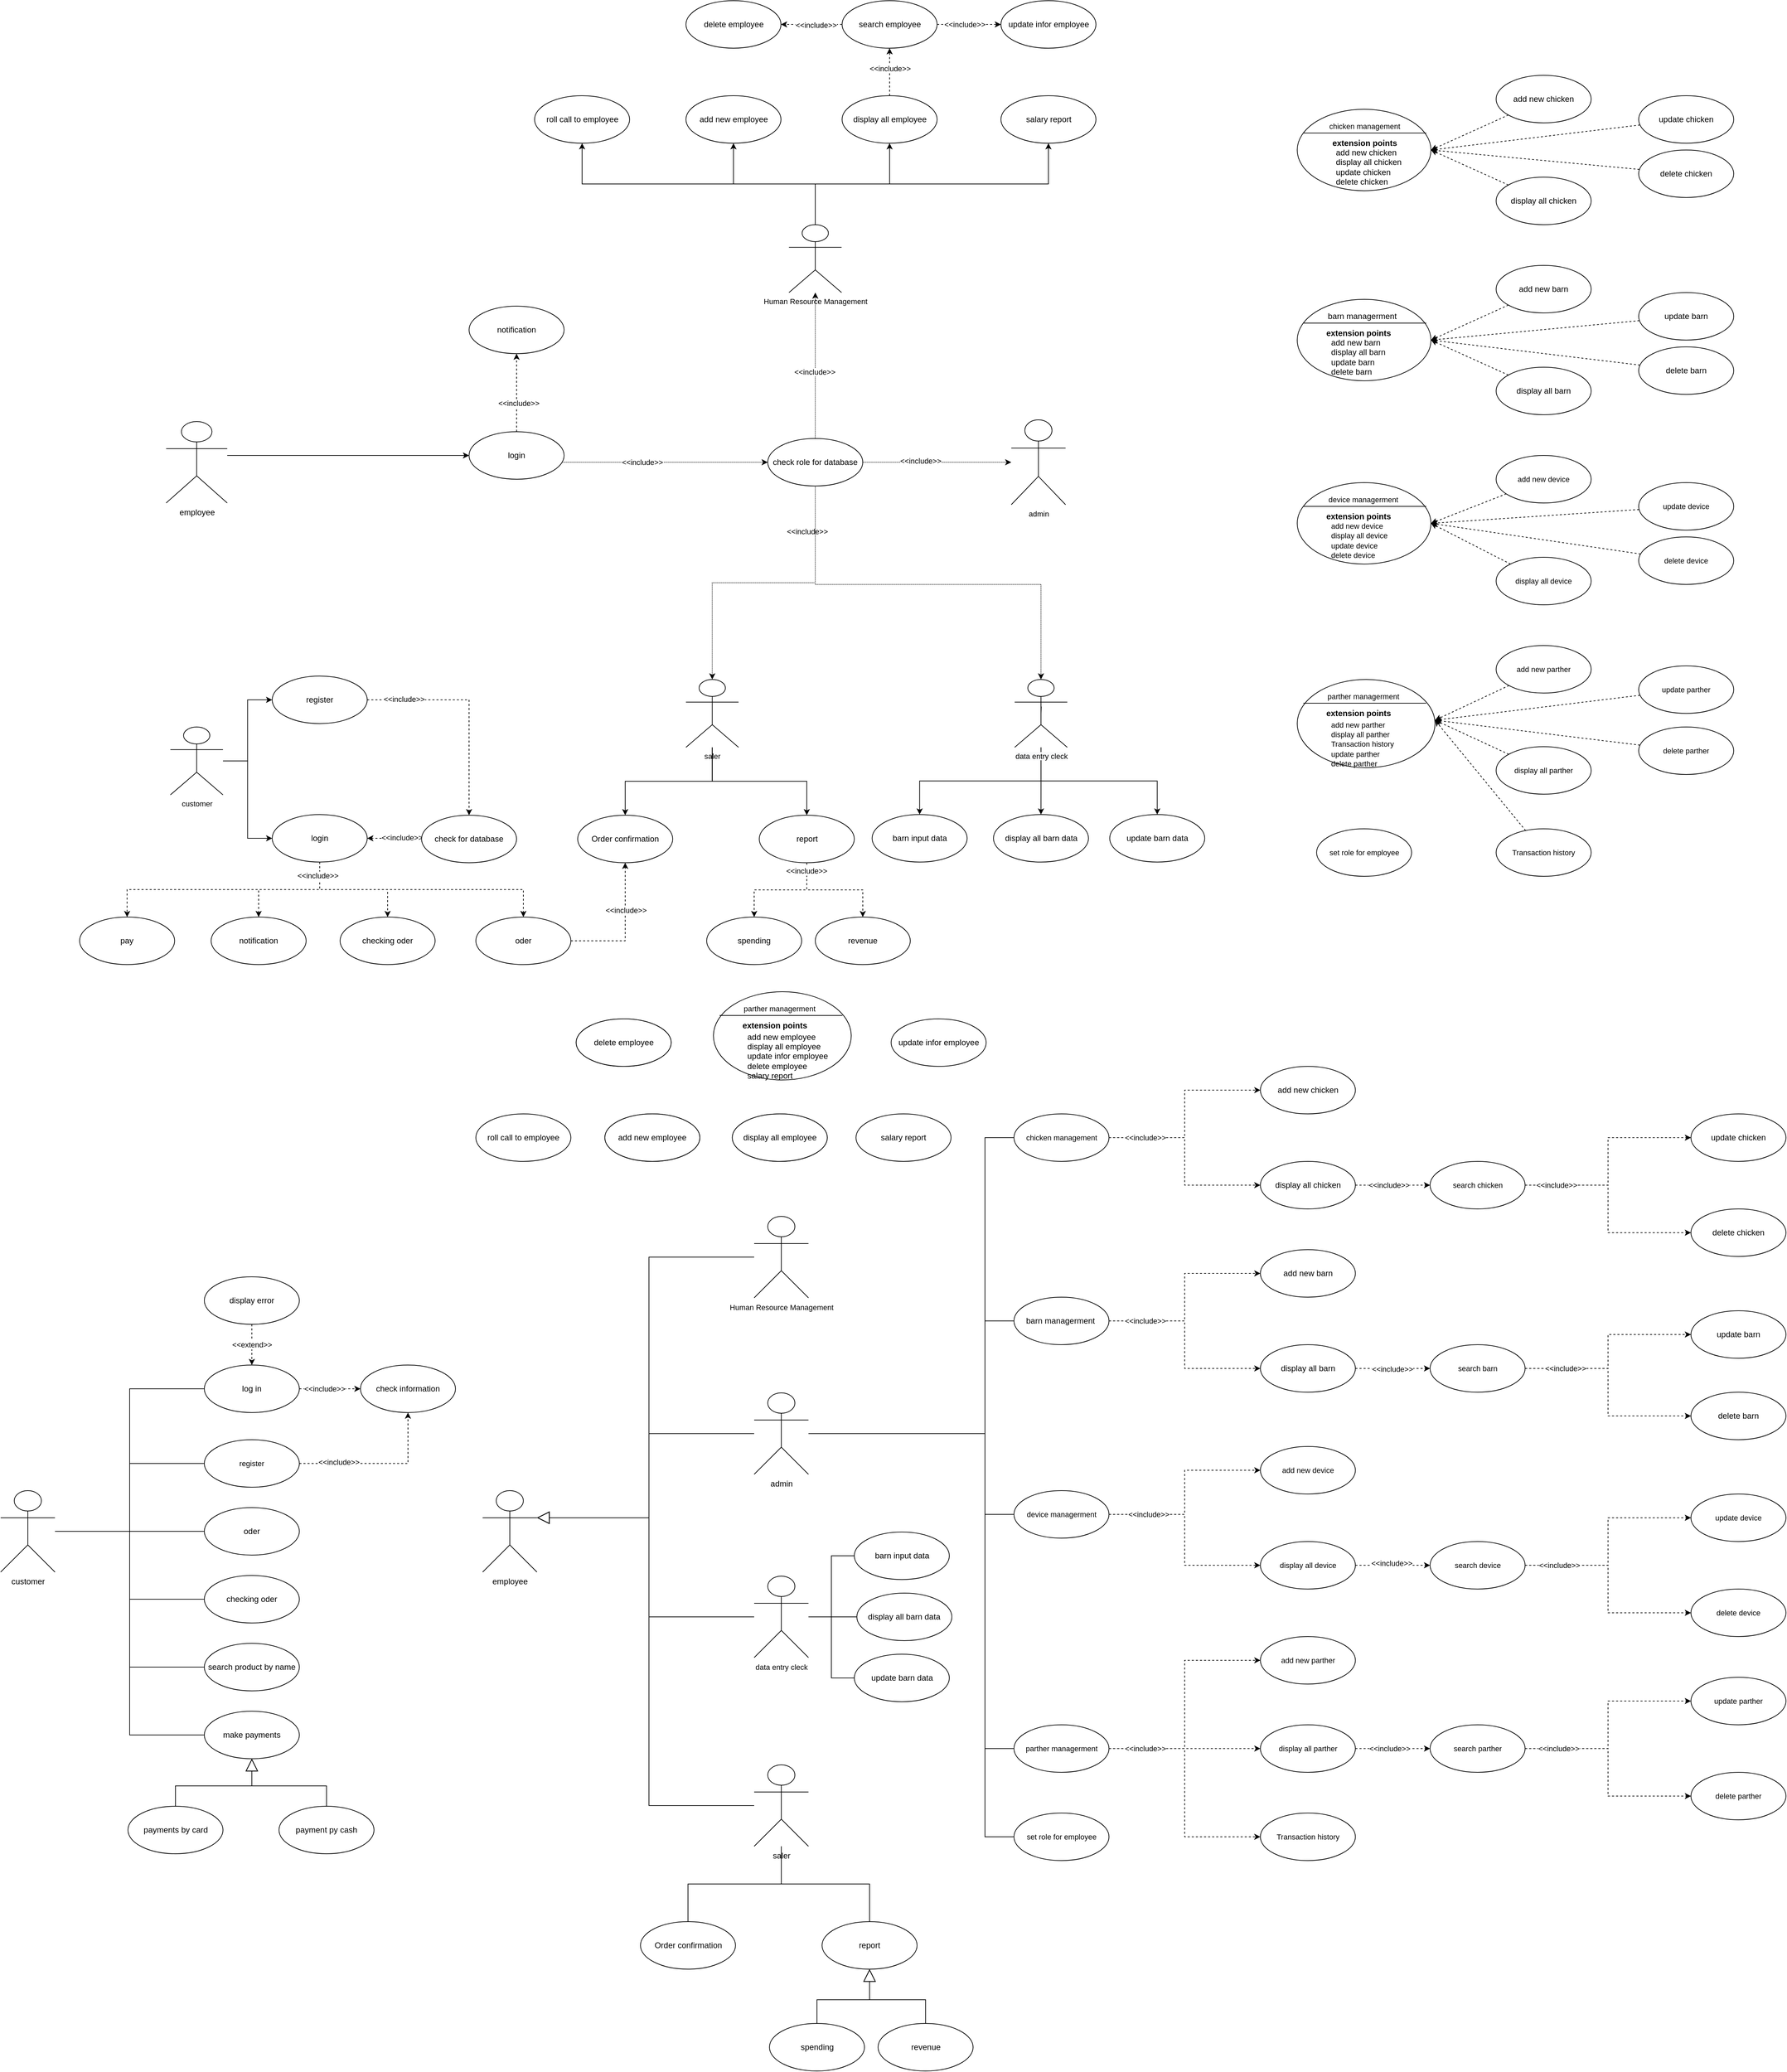 <mxfile version="19.0.2" type="device"><diagram id="C5RBs43oDa-KdzZeNtuy" name="Page-1"><mxGraphModel dx="2635" dy="1760" grid="1" gridSize="10" guides="1" tooltips="1" connect="1" arrows="1" fold="1" page="1" pageScale="1" pageWidth="827" pageHeight="1169" math="0" shadow="0"><root><mxCell id="WIyWlLk6GJQsqaUBKTNV-0"/><mxCell id="WIyWlLk6GJQsqaUBKTNV-1" parent="WIyWlLk6GJQsqaUBKTNV-0"/><mxCell id="5p-Pwd25INi8aVw-EUIS-54" style="edgeStyle=elbowEdgeStyle;shape=connector;rounded=0;orthogonalLoop=1;jettySize=auto;elbow=vertical;html=1;entryX=0;entryY=0.5;entryDx=0;entryDy=0;labelBackgroundColor=default;fontFamily=Helvetica;fontSize=11;fontColor=default;endArrow=classic;strokeColor=default;" parent="WIyWlLk6GJQsqaUBKTNV-1" source="YgVK8F1RbqsPfmhkEJ7p-0" target="YgVK8F1RbqsPfmhkEJ7p-1" edge="1"><mxGeometry relative="1" as="geometry"/></mxCell><mxCell id="YgVK8F1RbqsPfmhkEJ7p-0" value="employee" style="shape=umlActor;verticalLabelPosition=bottom;verticalAlign=top;html=1;" parent="WIyWlLk6GJQsqaUBKTNV-1" vertex="1"><mxGeometry x="-946.25" y="210" width="90" height="120" as="geometry"/></mxCell><mxCell id="5p-Pwd25INi8aVw-EUIS-52" style="edgeStyle=elbowEdgeStyle;shape=connector;rounded=0;orthogonalLoop=1;jettySize=auto;elbow=vertical;html=1;dashed=1;dashPattern=1 1;labelBackgroundColor=default;fontFamily=Helvetica;fontSize=11;fontColor=default;endArrow=classic;strokeColor=default;entryX=0;entryY=0.5;entryDx=0;entryDy=0;" parent="WIyWlLk6GJQsqaUBKTNV-1" source="YgVK8F1RbqsPfmhkEJ7p-1" target="YgVK8F1RbqsPfmhkEJ7p-5" edge="1"><mxGeometry relative="1" as="geometry"><mxPoint x="-413" y="270" as="targetPoint"/></mxGeometry></mxCell><mxCell id="5p-Pwd25INi8aVw-EUIS-53" value="&amp;lt;&amp;lt;include&amp;gt;&amp;gt;" style="edgeLabel;html=1;align=center;verticalAlign=middle;resizable=0;points=[];fontSize=11;fontFamily=Helvetica;fontColor=default;" parent="5p-Pwd25INi8aVw-EUIS-52" vertex="1" connectable="0"><mxGeometry x="-0.299" y="2" relative="1" as="geometry"><mxPoint x="12" y="2" as="offset"/></mxGeometry></mxCell><mxCell id="yonlqTamKSQBHkAeYtph-47" style="edgeStyle=elbowEdgeStyle;rounded=0;orthogonalLoop=1;jettySize=auto;elbow=vertical;html=1;entryX=0.5;entryY=1;entryDx=0;entryDy=0;dashed=1;" parent="WIyWlLk6GJQsqaUBKTNV-1" source="YgVK8F1RbqsPfmhkEJ7p-1" target="YgVK8F1RbqsPfmhkEJ7p-4" edge="1"><mxGeometry relative="1" as="geometry"/></mxCell><mxCell id="yonlqTamKSQBHkAeYtph-48" value="&amp;lt;&amp;lt;include&amp;gt;&amp;gt;" style="edgeLabel;html=1;align=center;verticalAlign=middle;resizable=0;points=[];" parent="yonlqTamKSQBHkAeYtph-47" vertex="1" connectable="0"><mxGeometry x="-0.261" y="-3" relative="1" as="geometry"><mxPoint as="offset"/></mxGeometry></mxCell><mxCell id="YgVK8F1RbqsPfmhkEJ7p-1" value="login" style="ellipse;whiteSpace=wrap;html=1;" parent="WIyWlLk6GJQsqaUBKTNV-1" vertex="1"><mxGeometry x="-500" y="225" width="140" height="70" as="geometry"/></mxCell><mxCell id="YgVK8F1RbqsPfmhkEJ7p-4" value="notification" style="ellipse;whiteSpace=wrap;html=1;" parent="WIyWlLk6GJQsqaUBKTNV-1" vertex="1"><mxGeometry x="-500" y="40" width="140" height="70" as="geometry"/></mxCell><mxCell id="5p-Pwd25INi8aVw-EUIS-39" style="edgeStyle=orthogonalEdgeStyle;shape=connector;rounded=0;orthogonalLoop=1;jettySize=auto;html=1;labelBackgroundColor=default;fontFamily=Helvetica;fontSize=11;fontColor=default;endArrow=classic;strokeColor=default;dashed=1;dashPattern=1 1;" parent="WIyWlLk6GJQsqaUBKTNV-1" source="YgVK8F1RbqsPfmhkEJ7p-5" target="5p-Pwd25INi8aVw-EUIS-4" edge="1"><mxGeometry relative="1" as="geometry"/></mxCell><mxCell id="5p-Pwd25INi8aVw-EUIS-40" value="&amp;lt;&amp;lt;include&amp;gt;&amp;gt;" style="edgeLabel;html=1;align=center;verticalAlign=middle;resizable=0;points=[];fontSize=11;fontFamily=Helvetica;fontColor=default;" parent="5p-Pwd25INi8aVw-EUIS-39" vertex="1" connectable="0"><mxGeometry x="-0.226" y="2" relative="1" as="geometry"><mxPoint as="offset"/></mxGeometry></mxCell><mxCell id="5p-Pwd25INi8aVw-EUIS-41" style="edgeStyle=elbowEdgeStyle;shape=connector;rounded=0;orthogonalLoop=1;jettySize=auto;html=1;entryX=0.5;entryY=0;entryDx=0;entryDy=0;entryPerimeter=0;dashed=1;dashPattern=1 1;labelBackgroundColor=default;fontFamily=Helvetica;fontSize=11;fontColor=default;endArrow=classic;strokeColor=default;elbow=vertical;" parent="WIyWlLk6GJQsqaUBKTNV-1" source="YgVK8F1RbqsPfmhkEJ7p-5" target="5p-Pwd25INi8aVw-EUIS-6" edge="1"><mxGeometry relative="1" as="geometry"><Array as="points"><mxPoint x="130" y="450"/></Array></mxGeometry></mxCell><mxCell id="5p-Pwd25INi8aVw-EUIS-48" value="&amp;lt;&amp;lt;include&amp;gt;&amp;gt;" style="edgeLabel;html=1;align=center;verticalAlign=middle;resizable=0;points=[];fontSize=11;fontFamily=Helvetica;fontColor=default;" parent="5p-Pwd25INi8aVw-EUIS-41" vertex="1" connectable="0"><mxGeometry x="0.127" y="1" relative="1" as="geometry"><mxPoint x="-215" y="-77" as="offset"/></mxGeometry></mxCell><mxCell id="5p-Pwd25INi8aVw-EUIS-46" style="edgeStyle=orthogonalEdgeStyle;shape=connector;rounded=0;orthogonalLoop=1;jettySize=auto;html=1;dashed=1;dashPattern=1 1;labelBackgroundColor=default;fontFamily=Helvetica;fontSize=11;fontColor=default;endArrow=classic;strokeColor=default;" parent="WIyWlLk6GJQsqaUBKTNV-1" source="YgVK8F1RbqsPfmhkEJ7p-5" target="5p-Pwd25INi8aVw-EUIS-5" edge="1"><mxGeometry relative="1" as="geometry"/></mxCell><mxCell id="5p-Pwd25INi8aVw-EUIS-47" value="&amp;lt;&amp;lt;include&amp;gt;&amp;gt;" style="edgeLabel;html=1;align=center;verticalAlign=middle;resizable=0;points=[];fontSize=11;fontFamily=Helvetica;fontColor=default;" parent="5p-Pwd25INi8aVw-EUIS-46" vertex="1" connectable="0"><mxGeometry x="-0.089" y="1" relative="1" as="geometry"><mxPoint as="offset"/></mxGeometry></mxCell><mxCell id="5p-Pwd25INi8aVw-EUIS-49" style="edgeStyle=elbowEdgeStyle;shape=connector;rounded=0;orthogonalLoop=1;jettySize=auto;elbow=vertical;html=1;entryX=0.5;entryY=0;entryDx=0;entryDy=0;entryPerimeter=0;dashed=1;dashPattern=1 1;labelBackgroundColor=default;fontFamily=Helvetica;fontSize=11;fontColor=default;endArrow=classic;strokeColor=default;" parent="WIyWlLk6GJQsqaUBKTNV-1" source="YgVK8F1RbqsPfmhkEJ7p-5" target="5p-Pwd25INi8aVw-EUIS-7" edge="1"><mxGeometry relative="1" as="geometry"/></mxCell><mxCell id="YgVK8F1RbqsPfmhkEJ7p-5" value="check role for database" style="ellipse;whiteSpace=wrap;html=1;" parent="WIyWlLk6GJQsqaUBKTNV-1" vertex="1"><mxGeometry x="-60" y="235" width="140" height="70" as="geometry"/></mxCell><mxCell id="n-Te2Y9Nfkpb190YMOuL-40" style="edgeStyle=none;rounded=0;orthogonalLoop=1;jettySize=auto;html=1;entryX=1;entryY=0.5;entryDx=0;entryDy=0;dashed=1;" parent="WIyWlLk6GJQsqaUBKTNV-1" source="Q5XUX-d5djFfPSvfeo8B-0" target="n-Te2Y9Nfkpb190YMOuL-0" edge="1"><mxGeometry relative="1" as="geometry"/></mxCell><mxCell id="Q5XUX-d5djFfPSvfeo8B-0" value="add new chicken" style="ellipse;whiteSpace=wrap;html=1;" parent="WIyWlLk6GJQsqaUBKTNV-1" vertex="1"><mxGeometry x="1013" y="-300" width="140" height="70" as="geometry"/></mxCell><mxCell id="n-Te2Y9Nfkpb190YMOuL-43" style="edgeStyle=none;rounded=0;orthogonalLoop=1;jettySize=auto;html=1;entryX=1;entryY=0.5;entryDx=0;entryDy=0;dashed=1;" parent="WIyWlLk6GJQsqaUBKTNV-1" source="Q5XUX-d5djFfPSvfeo8B-1" target="n-Te2Y9Nfkpb190YMOuL-0" edge="1"><mxGeometry relative="1" as="geometry"/></mxCell><mxCell id="Q5XUX-d5djFfPSvfeo8B-1" value="display all chicken" style="ellipse;whiteSpace=wrap;html=1;" parent="WIyWlLk6GJQsqaUBKTNV-1" vertex="1"><mxGeometry x="1013" y="-150" width="140" height="70" as="geometry"/></mxCell><mxCell id="n-Te2Y9Nfkpb190YMOuL-41" style="edgeStyle=none;rounded=0;orthogonalLoop=1;jettySize=auto;html=1;entryX=1;entryY=0.5;entryDx=0;entryDy=0;dashed=1;" parent="WIyWlLk6GJQsqaUBKTNV-1" source="Q5XUX-d5djFfPSvfeo8B-4" target="n-Te2Y9Nfkpb190YMOuL-0" edge="1"><mxGeometry relative="1" as="geometry"/></mxCell><mxCell id="Q5XUX-d5djFfPSvfeo8B-4" value="update chicken" style="ellipse;whiteSpace=wrap;html=1;" parent="WIyWlLk6GJQsqaUBKTNV-1" vertex="1"><mxGeometry x="1223" y="-270" width="140" height="70" as="geometry"/></mxCell><mxCell id="n-Te2Y9Nfkpb190YMOuL-42" style="edgeStyle=none;rounded=0;orthogonalLoop=1;jettySize=auto;html=1;entryX=1;entryY=0.5;entryDx=0;entryDy=0;dashed=1;" parent="WIyWlLk6GJQsqaUBKTNV-1" source="Q5XUX-d5djFfPSvfeo8B-5" target="n-Te2Y9Nfkpb190YMOuL-0" edge="1"><mxGeometry relative="1" as="geometry"/></mxCell><mxCell id="Q5XUX-d5djFfPSvfeo8B-5" value="delete chicken" style="ellipse;whiteSpace=wrap;html=1;" parent="WIyWlLk6GJQsqaUBKTNV-1" vertex="1"><mxGeometry x="1223" y="-190" width="140" height="70" as="geometry"/></mxCell><mxCell id="n-Te2Y9Nfkpb190YMOuL-28" style="edgeStyle=none;rounded=0;orthogonalLoop=1;jettySize=auto;html=1;entryX=1;entryY=0.5;entryDx=0;entryDy=0;dashed=1;" parent="WIyWlLk6GJQsqaUBKTNV-1" source="Q5XUX-d5djFfPSvfeo8B-7" target="n-Te2Y9Nfkpb190YMOuL-7" edge="1"><mxGeometry relative="1" as="geometry"/></mxCell><mxCell id="Q5XUX-d5djFfPSvfeo8B-7" value="add new barn" style="ellipse;whiteSpace=wrap;html=1;" parent="WIyWlLk6GJQsqaUBKTNV-1" vertex="1"><mxGeometry x="1013" y="-20" width="140" height="70" as="geometry"/></mxCell><mxCell id="n-Te2Y9Nfkpb190YMOuL-39" style="edgeStyle=none;rounded=0;orthogonalLoop=1;jettySize=auto;html=1;entryX=1;entryY=0.5;entryDx=0;entryDy=0;dashed=1;" parent="WIyWlLk6GJQsqaUBKTNV-1" source="Q5XUX-d5djFfPSvfeo8B-8" target="n-Te2Y9Nfkpb190YMOuL-7" edge="1"><mxGeometry relative="1" as="geometry"/></mxCell><mxCell id="Q5XUX-d5djFfPSvfeo8B-8" value="display all barn" style="ellipse;whiteSpace=wrap;html=1;" parent="WIyWlLk6GJQsqaUBKTNV-1" vertex="1"><mxGeometry x="1013" y="130" width="140" height="70" as="geometry"/></mxCell><mxCell id="n-Te2Y9Nfkpb190YMOuL-37" style="edgeStyle=none;rounded=0;orthogonalLoop=1;jettySize=auto;html=1;entryX=1;entryY=0.5;entryDx=0;entryDy=0;dashed=1;" parent="WIyWlLk6GJQsqaUBKTNV-1" source="Q5XUX-d5djFfPSvfeo8B-9" target="n-Te2Y9Nfkpb190YMOuL-7" edge="1"><mxGeometry relative="1" as="geometry"/></mxCell><mxCell id="Q5XUX-d5djFfPSvfeo8B-9" value="update barn" style="ellipse;whiteSpace=wrap;html=1;" parent="WIyWlLk6GJQsqaUBKTNV-1" vertex="1"><mxGeometry x="1223" y="20" width="140" height="70" as="geometry"/></mxCell><mxCell id="n-Te2Y9Nfkpb190YMOuL-38" style="edgeStyle=none;rounded=0;orthogonalLoop=1;jettySize=auto;html=1;entryX=1;entryY=0.5;entryDx=0;entryDy=0;dashed=1;" parent="WIyWlLk6GJQsqaUBKTNV-1" source="Q5XUX-d5djFfPSvfeo8B-10" target="n-Te2Y9Nfkpb190YMOuL-7" edge="1"><mxGeometry relative="1" as="geometry"/></mxCell><mxCell id="Q5XUX-d5djFfPSvfeo8B-10" value="delete barn" style="ellipse;whiteSpace=wrap;html=1;" parent="WIyWlLk6GJQsqaUBKTNV-1" vertex="1"><mxGeometry x="1223" y="100" width="140" height="70" as="geometry"/></mxCell><mxCell id="n-Te2Y9Nfkpb190YMOuL-32" style="edgeStyle=none;rounded=0;orthogonalLoop=1;jettySize=auto;html=1;entryX=1;entryY=0.5;entryDx=0;entryDy=0;dashed=1;" parent="WIyWlLk6GJQsqaUBKTNV-1" source="Q5XUX-d5djFfPSvfeo8B-22" target="n-Te2Y9Nfkpb190YMOuL-17" edge="1"><mxGeometry relative="1" as="geometry"/></mxCell><mxCell id="Q5XUX-d5djFfPSvfeo8B-22" value="add new device" style="ellipse;whiteSpace=wrap;html=1;fontFamily=Helvetica;fontSize=11;fontColor=default;" parent="WIyWlLk6GJQsqaUBKTNV-1" vertex="1"><mxGeometry x="1013" y="260" width="140" height="70" as="geometry"/></mxCell><mxCell id="n-Te2Y9Nfkpb190YMOuL-33" style="edgeStyle=none;rounded=0;orthogonalLoop=1;jettySize=auto;html=1;entryX=1;entryY=0.5;entryDx=0;entryDy=0;dashed=1;" parent="WIyWlLk6GJQsqaUBKTNV-1" source="Q5XUX-d5djFfPSvfeo8B-23" target="n-Te2Y9Nfkpb190YMOuL-17" edge="1"><mxGeometry relative="1" as="geometry"/></mxCell><mxCell id="Q5XUX-d5djFfPSvfeo8B-23" value="display all device" style="ellipse;whiteSpace=wrap;html=1;fontFamily=Helvetica;fontSize=11;fontColor=default;" parent="WIyWlLk6GJQsqaUBKTNV-1" vertex="1"><mxGeometry x="1013" y="410" width="140" height="70" as="geometry"/></mxCell><mxCell id="n-Te2Y9Nfkpb190YMOuL-34" style="edgeStyle=none;rounded=0;orthogonalLoop=1;jettySize=auto;html=1;entryX=1;entryY=0.5;entryDx=0;entryDy=0;dashed=1;" parent="WIyWlLk6GJQsqaUBKTNV-1" source="Q5XUX-d5djFfPSvfeo8B-24" target="n-Te2Y9Nfkpb190YMOuL-17" edge="1"><mxGeometry relative="1" as="geometry"/></mxCell><mxCell id="Q5XUX-d5djFfPSvfeo8B-24" value="update device" style="ellipse;whiteSpace=wrap;html=1;fontFamily=Helvetica;fontSize=11;fontColor=default;" parent="WIyWlLk6GJQsqaUBKTNV-1" vertex="1"><mxGeometry x="1223" y="300" width="140" height="70" as="geometry"/></mxCell><mxCell id="n-Te2Y9Nfkpb190YMOuL-35" style="edgeStyle=none;rounded=0;orthogonalLoop=1;jettySize=auto;html=1;entryX=1;entryY=0.5;entryDx=0;entryDy=0;dashed=1;" parent="WIyWlLk6GJQsqaUBKTNV-1" source="Q5XUX-d5djFfPSvfeo8B-25" target="n-Te2Y9Nfkpb190YMOuL-17" edge="1"><mxGeometry relative="1" as="geometry"/></mxCell><mxCell id="Q5XUX-d5djFfPSvfeo8B-25" value="delete device" style="ellipse;whiteSpace=wrap;html=1;fontFamily=Helvetica;fontSize=11;fontColor=default;" parent="WIyWlLk6GJQsqaUBKTNV-1" vertex="1"><mxGeometry x="1223" y="380" width="140" height="70" as="geometry"/></mxCell><mxCell id="n-Te2Y9Nfkpb190YMOuL-44" style="edgeStyle=none;rounded=0;orthogonalLoop=1;jettySize=auto;html=1;entryX=1;entryY=0;entryDx=0;entryDy=0;dashed=1;" parent="WIyWlLk6GJQsqaUBKTNV-1" source="Q5XUX-d5djFfPSvfeo8B-45" target="n-Te2Y9Nfkpb190YMOuL-27" edge="1"><mxGeometry relative="1" as="geometry"/></mxCell><mxCell id="Q5XUX-d5djFfPSvfeo8B-45" value="add new parther" style="ellipse;whiteSpace=wrap;html=1;fontFamily=Helvetica;fontSize=11;fontColor=default;" parent="WIyWlLk6GJQsqaUBKTNV-1" vertex="1"><mxGeometry x="1013" y="540" width="140" height="70" as="geometry"/></mxCell><mxCell id="n-Te2Y9Nfkpb190YMOuL-45" style="edgeStyle=none;rounded=0;orthogonalLoop=1;jettySize=auto;html=1;dashed=1;entryX=1;entryY=0;entryDx=0;entryDy=0;" parent="WIyWlLk6GJQsqaUBKTNV-1" source="Q5XUX-d5djFfPSvfeo8B-46" target="n-Te2Y9Nfkpb190YMOuL-27" edge="1"><mxGeometry relative="1" as="geometry"><mxPoint x="963" y="700" as="targetPoint"/></mxGeometry></mxCell><mxCell id="Q5XUX-d5djFfPSvfeo8B-46" value="display all parther" style="ellipse;whiteSpace=wrap;html=1;fontFamily=Helvetica;fontSize=11;fontColor=default;" parent="WIyWlLk6GJQsqaUBKTNV-1" vertex="1"><mxGeometry x="1013" y="689" width="140" height="70" as="geometry"/></mxCell><mxCell id="n-Te2Y9Nfkpb190YMOuL-46" style="edgeStyle=none;rounded=0;orthogonalLoop=1;jettySize=auto;html=1;entryX=1;entryY=0;entryDx=0;entryDy=0;dashed=1;" parent="WIyWlLk6GJQsqaUBKTNV-1" source="Q5XUX-d5djFfPSvfeo8B-47" target="n-Te2Y9Nfkpb190YMOuL-27" edge="1"><mxGeometry relative="1" as="geometry"/></mxCell><mxCell id="Q5XUX-d5djFfPSvfeo8B-47" value="update parther" style="ellipse;whiteSpace=wrap;html=1;fontFamily=Helvetica;fontSize=11;fontColor=default;" parent="WIyWlLk6GJQsqaUBKTNV-1" vertex="1"><mxGeometry x="1223" y="570" width="140" height="70" as="geometry"/></mxCell><mxCell id="n-Te2Y9Nfkpb190YMOuL-47" style="edgeStyle=none;rounded=0;orthogonalLoop=1;jettySize=auto;html=1;entryX=1;entryY=0;entryDx=0;entryDy=0;dashed=1;" parent="WIyWlLk6GJQsqaUBKTNV-1" source="Q5XUX-d5djFfPSvfeo8B-48" target="n-Te2Y9Nfkpb190YMOuL-27" edge="1"><mxGeometry relative="1" as="geometry"/></mxCell><mxCell id="Q5XUX-d5djFfPSvfeo8B-48" value="delete parther" style="ellipse;whiteSpace=wrap;html=1;fontFamily=Helvetica;fontSize=11;fontColor=default;" parent="WIyWlLk6GJQsqaUBKTNV-1" vertex="1"><mxGeometry x="1223" y="660" width="140" height="70" as="geometry"/></mxCell><mxCell id="n-Te2Y9Nfkpb190YMOuL-48" style="edgeStyle=none;rounded=0;orthogonalLoop=1;jettySize=auto;html=1;entryX=1;entryY=0;entryDx=0;entryDy=0;dashed=1;" parent="WIyWlLk6GJQsqaUBKTNV-1" source="Q5XUX-d5djFfPSvfeo8B-49" target="n-Te2Y9Nfkpb190YMOuL-27" edge="1"><mxGeometry relative="1" as="geometry"/></mxCell><mxCell id="Q5XUX-d5djFfPSvfeo8B-49" value="Transaction history" style="ellipse;whiteSpace=wrap;html=1;fontFamily=Helvetica;fontSize=11;fontColor=default;" parent="WIyWlLk6GJQsqaUBKTNV-1" vertex="1"><mxGeometry x="1013" y="810" width="140" height="70" as="geometry"/></mxCell><mxCell id="Q5XUX-d5djFfPSvfeo8B-54" value="set role for employee" style="ellipse;whiteSpace=wrap;html=1;fontFamily=Helvetica;fontSize=11;fontColor=default;" parent="WIyWlLk6GJQsqaUBKTNV-1" vertex="1"><mxGeometry x="748.5" y="810" width="140" height="70" as="geometry"/></mxCell><mxCell id="5p-Pwd25INi8aVw-EUIS-4" value="admin" style="shape=umlActor;verticalLabelPosition=bottom;verticalAlign=top;html=1;outlineConnect=0;fontFamily=Helvetica;fontSize=11;fontColor=default;" parent="WIyWlLk6GJQsqaUBKTNV-1" vertex="1"><mxGeometry x="298.75" y="207.5" width="80" height="125" as="geometry"/></mxCell><mxCell id="yonlqTamKSQBHkAeYtph-22" style="edgeStyle=elbowEdgeStyle;rounded=0;orthogonalLoop=1;jettySize=auto;elbow=vertical;html=1;entryX=0.5;entryY=1;entryDx=0;entryDy=0;" parent="WIyWlLk6GJQsqaUBKTNV-1" source="5p-Pwd25INi8aVw-EUIS-5" target="yonlqTamKSQBHkAeYtph-17" edge="1"><mxGeometry relative="1" as="geometry"/></mxCell><mxCell id="yonlqTamKSQBHkAeYtph-23" style="edgeStyle=elbowEdgeStyle;rounded=0;orthogonalLoop=1;jettySize=auto;elbow=vertical;html=1;entryX=0.5;entryY=1;entryDx=0;entryDy=0;" parent="WIyWlLk6GJQsqaUBKTNV-1" source="5p-Pwd25INi8aVw-EUIS-5" target="yonlqTamKSQBHkAeYtph-18" edge="1"><mxGeometry relative="1" as="geometry"/></mxCell><mxCell id="yonlqTamKSQBHkAeYtph-24" style="edgeStyle=elbowEdgeStyle;rounded=0;orthogonalLoop=1;jettySize=auto;elbow=vertical;html=1;entryX=0.5;entryY=1;entryDx=0;entryDy=0;" parent="WIyWlLk6GJQsqaUBKTNV-1" source="5p-Pwd25INi8aVw-EUIS-5" target="yonlqTamKSQBHkAeYtph-16" edge="1"><mxGeometry relative="1" as="geometry"/></mxCell><mxCell id="yonlqTamKSQBHkAeYtph-25" style="edgeStyle=elbowEdgeStyle;rounded=0;orthogonalLoop=1;jettySize=auto;elbow=vertical;html=1;entryX=0.5;entryY=1;entryDx=0;entryDy=0;" parent="WIyWlLk6GJQsqaUBKTNV-1" source="5p-Pwd25INi8aVw-EUIS-5" target="yonlqTamKSQBHkAeYtph-15" edge="1"><mxGeometry relative="1" as="geometry"/></mxCell><mxCell id="5p-Pwd25INi8aVw-EUIS-5" value="Human Resource Management" style="shape=umlActor;verticalLabelPosition=bottom;verticalAlign=top;html=1;outlineConnect=0;fontFamily=Helvetica;fontSize=11;fontColor=default;" parent="WIyWlLk6GJQsqaUBKTNV-1" vertex="1"><mxGeometry x="-28.75" y="-80" width="77.5" height="100" as="geometry"/></mxCell><mxCell id="yonlqTamKSQBHkAeYtph-3" style="edgeStyle=orthogonalEdgeStyle;rounded=0;orthogonalLoop=1;jettySize=auto;html=1;entryX=0.5;entryY=0;entryDx=0;entryDy=0;" parent="WIyWlLk6GJQsqaUBKTNV-1" source="5p-Pwd25INi8aVw-EUIS-6" target="yonlqTamKSQBHkAeYtph-1" edge="1"><mxGeometry relative="1" as="geometry"/></mxCell><mxCell id="yonlqTamKSQBHkAeYtph-4" style="edgeStyle=elbowEdgeStyle;rounded=0;orthogonalLoop=1;jettySize=auto;html=1;entryX=0.5;entryY=0;entryDx=0;entryDy=0;elbow=vertical;" parent="WIyWlLk6GJQsqaUBKTNV-1" source="5p-Pwd25INi8aVw-EUIS-6" target="yonlqTamKSQBHkAeYtph-0" edge="1"><mxGeometry relative="1" as="geometry"/></mxCell><mxCell id="yonlqTamKSQBHkAeYtph-5" style="edgeStyle=elbowEdgeStyle;rounded=0;orthogonalLoop=1;jettySize=auto;html=1;entryX=0.5;entryY=0;entryDx=0;entryDy=0;elbow=vertical;" parent="WIyWlLk6GJQsqaUBKTNV-1" source="5p-Pwd25INi8aVw-EUIS-6" target="yonlqTamKSQBHkAeYtph-2" edge="1"><mxGeometry relative="1" as="geometry"/></mxCell><mxCell id="5p-Pwd25INi8aVw-EUIS-6" value="&lt;span style=&quot;color: rgb(0, 0, 0); font-family: Helvetica; font-size: 11px; font-style: normal; font-variant-ligatures: normal; font-variant-caps: normal; font-weight: 400; letter-spacing: normal; orphans: 2; text-align: center; text-indent: 0px; text-transform: none; widows: 2; word-spacing: 0px; -webkit-text-stroke-width: 0px; background-color: rgb(248, 249, 250); text-decoration-thickness: initial; text-decoration-style: initial; text-decoration-color: initial; float: none; display: inline !important;&quot;&gt;data entry cleck&lt;/span&gt;" style="shape=umlActor;verticalLabelPosition=bottom;verticalAlign=top;html=1;outlineConnect=0;fontFamily=Helvetica;fontSize=11;fontColor=default;" parent="WIyWlLk6GJQsqaUBKTNV-1" vertex="1"><mxGeometry x="303.75" y="590" width="77.5" height="100" as="geometry"/></mxCell><mxCell id="yonlqTamKSQBHkAeYtph-12" style="edgeStyle=elbowEdgeStyle;rounded=0;orthogonalLoop=1;jettySize=auto;elbow=vertical;html=1;entryX=0.5;entryY=0;entryDx=0;entryDy=0;" parent="WIyWlLk6GJQsqaUBKTNV-1" source="5p-Pwd25INi8aVw-EUIS-7" target="yonlqTamKSQBHkAeYtph-6" edge="1"><mxGeometry relative="1" as="geometry"/></mxCell><mxCell id="yonlqTamKSQBHkAeYtph-13" style="edgeStyle=elbowEdgeStyle;rounded=0;orthogonalLoop=1;jettySize=auto;elbow=vertical;html=1;entryX=0.5;entryY=0;entryDx=0;entryDy=0;" parent="WIyWlLk6GJQsqaUBKTNV-1" source="5p-Pwd25INi8aVw-EUIS-7" target="yonlqTamKSQBHkAeYtph-7" edge="1"><mxGeometry relative="1" as="geometry"/></mxCell><mxCell id="5p-Pwd25INi8aVw-EUIS-7" value="saler" style="shape=umlActor;verticalLabelPosition=bottom;verticalAlign=top;html=1;outlineConnect=0;fontFamily=Helvetica;fontSize=11;fontColor=default;" parent="WIyWlLk6GJQsqaUBKTNV-1" vertex="1"><mxGeometry x="-180.5" y="590" width="77.5" height="100" as="geometry"/></mxCell><mxCell id="yonlqTamKSQBHkAeYtph-0" value="barn input data" style="ellipse;whiteSpace=wrap;html=1;" parent="WIyWlLk6GJQsqaUBKTNV-1" vertex="1"><mxGeometry x="93.75" y="789" width="140" height="70" as="geometry"/></mxCell><mxCell id="yonlqTamKSQBHkAeYtph-1" value="display all barn data" style="ellipse;whiteSpace=wrap;html=1;" parent="WIyWlLk6GJQsqaUBKTNV-1" vertex="1"><mxGeometry x="272.5" y="789" width="140" height="70" as="geometry"/></mxCell><mxCell id="yonlqTamKSQBHkAeYtph-2" value="update barn data" style="ellipse;whiteSpace=wrap;html=1;" parent="WIyWlLk6GJQsqaUBKTNV-1" vertex="1"><mxGeometry x="443.75" y="789" width="140" height="70" as="geometry"/></mxCell><mxCell id="yonlqTamKSQBHkAeYtph-6" value="Order confirmation" style="ellipse;whiteSpace=wrap;html=1;" parent="WIyWlLk6GJQsqaUBKTNV-1" vertex="1"><mxGeometry x="-340" y="790" width="140" height="70" as="geometry"/></mxCell><mxCell id="yonlqTamKSQBHkAeYtph-10" style="edgeStyle=elbowEdgeStyle;rounded=0;orthogonalLoop=1;jettySize=auto;elbow=vertical;html=1;entryX=0.5;entryY=0;entryDx=0;entryDy=0;dashed=1;" parent="WIyWlLk6GJQsqaUBKTNV-1" source="yonlqTamKSQBHkAeYtph-7" target="yonlqTamKSQBHkAeYtph-9" edge="1"><mxGeometry relative="1" as="geometry"/></mxCell><mxCell id="yonlqTamKSQBHkAeYtph-11" style="edgeStyle=elbowEdgeStyle;rounded=0;orthogonalLoop=1;jettySize=auto;elbow=vertical;html=1;entryX=0.5;entryY=0;entryDx=0;entryDy=0;dashed=1;" parent="WIyWlLk6GJQsqaUBKTNV-1" source="yonlqTamKSQBHkAeYtph-7" target="yonlqTamKSQBHkAeYtph-8" edge="1"><mxGeometry relative="1" as="geometry"/></mxCell><mxCell id="yonlqTamKSQBHkAeYtph-14" value="&amp;lt;&amp;lt;include&amp;gt;&amp;gt;" style="edgeLabel;html=1;align=center;verticalAlign=middle;resizable=0;points=[];" parent="yonlqTamKSQBHkAeYtph-11" vertex="1" connectable="0"><mxGeometry x="-0.858" y="-1" relative="1" as="geometry"><mxPoint as="offset"/></mxGeometry></mxCell><mxCell id="yonlqTamKSQBHkAeYtph-7" value="report" style="ellipse;whiteSpace=wrap;html=1;" parent="WIyWlLk6GJQsqaUBKTNV-1" vertex="1"><mxGeometry x="-72.5" y="790" width="140" height="70" as="geometry"/></mxCell><mxCell id="yonlqTamKSQBHkAeYtph-8" value="revenue" style="ellipse;whiteSpace=wrap;html=1;" parent="WIyWlLk6GJQsqaUBKTNV-1" vertex="1"><mxGeometry x="10" y="940" width="140" height="70" as="geometry"/></mxCell><mxCell id="yonlqTamKSQBHkAeYtph-9" value="spending" style="ellipse;whiteSpace=wrap;html=1;" parent="WIyWlLk6GJQsqaUBKTNV-1" vertex="1"><mxGeometry x="-150" y="940" width="140" height="70" as="geometry"/></mxCell><mxCell id="yonlqTamKSQBHkAeYtph-15" value="roll call to employee" style="ellipse;whiteSpace=wrap;html=1;" parent="WIyWlLk6GJQsqaUBKTNV-1" vertex="1"><mxGeometry x="-403.5" y="-270" width="140" height="70" as="geometry"/></mxCell><mxCell id="yonlqTamKSQBHkAeYtph-16" value="add new employee" style="ellipse;whiteSpace=wrap;html=1;" parent="WIyWlLk6GJQsqaUBKTNV-1" vertex="1"><mxGeometry x="-180.5" y="-270" width="140" height="70" as="geometry"/></mxCell><mxCell id="yonlqTamKSQBHkAeYtph-26" style="edgeStyle=elbowEdgeStyle;rounded=0;orthogonalLoop=1;jettySize=auto;elbow=vertical;html=1;entryX=0.5;entryY=1;entryDx=0;entryDy=0;dashed=1;" parent="WIyWlLk6GJQsqaUBKTNV-1" source="yonlqTamKSQBHkAeYtph-17" target="yonlqTamKSQBHkAeYtph-19" edge="1"><mxGeometry relative="1" as="geometry"/></mxCell><mxCell id="yonlqTamKSQBHkAeYtph-30" value="&amp;lt;&amp;lt;include&amp;gt;&amp;gt;" style="edgeLabel;html=1;align=center;verticalAlign=middle;resizable=0;points=[];" parent="yonlqTamKSQBHkAeYtph-26" vertex="1" connectable="0"><mxGeometry x="0.371" y="2" relative="1" as="geometry"><mxPoint x="2" y="8" as="offset"/></mxGeometry></mxCell><mxCell id="yonlqTamKSQBHkAeYtph-17" value="display all employee" style="ellipse;whiteSpace=wrap;html=1;" parent="WIyWlLk6GJQsqaUBKTNV-1" vertex="1"><mxGeometry x="49.5" y="-270" width="140" height="70" as="geometry"/></mxCell><mxCell id="yonlqTamKSQBHkAeYtph-18" value="salary report" style="ellipse;whiteSpace=wrap;html=1;" parent="WIyWlLk6GJQsqaUBKTNV-1" vertex="1"><mxGeometry x="283.5" y="-270" width="140" height="70" as="geometry"/></mxCell><mxCell id="yonlqTamKSQBHkAeYtph-27" style="edgeStyle=elbowEdgeStyle;rounded=0;orthogonalLoop=1;jettySize=auto;elbow=vertical;html=1;entryX=0;entryY=0.5;entryDx=0;entryDy=0;dashed=1;" parent="WIyWlLk6GJQsqaUBKTNV-1" source="yonlqTamKSQBHkAeYtph-19" target="yonlqTamKSQBHkAeYtph-20" edge="1"><mxGeometry relative="1" as="geometry"/></mxCell><mxCell id="yonlqTamKSQBHkAeYtph-29" value="&amp;lt;&amp;lt;include&amp;gt;&amp;gt;" style="edgeLabel;html=1;align=center;verticalAlign=middle;resizable=0;points=[];" parent="yonlqTamKSQBHkAeYtph-27" vertex="1" connectable="0"><mxGeometry x="-0.261" y="1" relative="1" as="geometry"><mxPoint x="6" y="1" as="offset"/></mxGeometry></mxCell><mxCell id="yonlqTamKSQBHkAeYtph-28" style="edgeStyle=elbowEdgeStyle;rounded=0;orthogonalLoop=1;jettySize=auto;elbow=vertical;html=1;entryX=1;entryY=0.5;entryDx=0;entryDy=0;dashed=1;" parent="WIyWlLk6GJQsqaUBKTNV-1" source="yonlqTamKSQBHkAeYtph-19" target="yonlqTamKSQBHkAeYtph-21" edge="1"><mxGeometry relative="1" as="geometry"/></mxCell><mxCell id="yonlqTamKSQBHkAeYtph-31" value="&amp;lt;&amp;lt;include&amp;gt;&amp;gt;" style="edgeLabel;html=1;align=center;verticalAlign=middle;resizable=0;points=[];" parent="yonlqTamKSQBHkAeYtph-28" vertex="1" connectable="0"><mxGeometry x="-0.148" y="1" relative="1" as="geometry"><mxPoint as="offset"/></mxGeometry></mxCell><mxCell id="yonlqTamKSQBHkAeYtph-19" value="search employee" style="ellipse;whiteSpace=wrap;html=1;" parent="WIyWlLk6GJQsqaUBKTNV-1" vertex="1"><mxGeometry x="49.5" y="-410" width="140" height="70" as="geometry"/></mxCell><mxCell id="yonlqTamKSQBHkAeYtph-20" value="update infor employee" style="ellipse;whiteSpace=wrap;html=1;" parent="WIyWlLk6GJQsqaUBKTNV-1" vertex="1"><mxGeometry x="283.5" y="-410" width="140" height="70" as="geometry"/></mxCell><mxCell id="yonlqTamKSQBHkAeYtph-21" value="delete employee" style="ellipse;whiteSpace=wrap;html=1;" parent="WIyWlLk6GJQsqaUBKTNV-1" vertex="1"><mxGeometry x="-180.5" y="-410" width="140" height="70" as="geometry"/></mxCell><mxCell id="yonlqTamKSQBHkAeYtph-77" style="edgeStyle=orthogonalEdgeStyle;rounded=0;orthogonalLoop=1;jettySize=auto;html=1;entryX=0;entryY=0.5;entryDx=0;entryDy=0;elbow=vertical;" parent="WIyWlLk6GJQsqaUBKTNV-1" source="yonlqTamKSQBHkAeYtph-33" target="yonlqTamKSQBHkAeYtph-55" edge="1"><mxGeometry relative="1" as="geometry"/></mxCell><mxCell id="yonlqTamKSQBHkAeYtph-78" style="edgeStyle=orthogonalEdgeStyle;rounded=0;orthogonalLoop=1;jettySize=auto;html=1;entryX=0;entryY=0.5;entryDx=0;entryDy=0;elbow=vertical;" parent="WIyWlLk6GJQsqaUBKTNV-1" source="yonlqTamKSQBHkAeYtph-33" target="yonlqTamKSQBHkAeYtph-54" edge="1"><mxGeometry relative="1" as="geometry"/></mxCell><mxCell id="yonlqTamKSQBHkAeYtph-33" value="customer" style="shape=umlActor;verticalLabelPosition=bottom;verticalAlign=top;html=1;outlineConnect=0;fontFamily=Helvetica;fontSize=11;fontColor=default;" parent="WIyWlLk6GJQsqaUBKTNV-1" vertex="1"><mxGeometry x="-940" y="660" width="77.5" height="100" as="geometry"/></mxCell><mxCell id="yonlqTamKSQBHkAeYtph-43" value="notification" style="ellipse;whiteSpace=wrap;html=1;" parent="WIyWlLk6GJQsqaUBKTNV-1" vertex="1"><mxGeometry x="-880" y="940" width="140" height="70" as="geometry"/></mxCell><mxCell id="yonlqTamKSQBHkAeYtph-64" style="edgeStyle=orthogonalEdgeStyle;rounded=0;orthogonalLoop=1;jettySize=auto;html=1;entryX=1;entryY=0.5;entryDx=0;entryDy=0;dashed=1;elbow=vertical;" parent="WIyWlLk6GJQsqaUBKTNV-1" source="yonlqTamKSQBHkAeYtph-53" target="yonlqTamKSQBHkAeYtph-55" edge="1"><mxGeometry relative="1" as="geometry"/></mxCell><mxCell id="yonlqTamKSQBHkAeYtph-79" value="&amp;lt;&amp;lt;include&amp;gt;&amp;gt;" style="edgeLabel;html=1;align=center;verticalAlign=middle;resizable=0;points=[];" parent="yonlqTamKSQBHkAeYtph-64" vertex="1" connectable="0"><mxGeometry x="-0.288" y="-2" relative="1" as="geometry"><mxPoint as="offset"/></mxGeometry></mxCell><mxCell id="yonlqTamKSQBHkAeYtph-53" value="check for database" style="ellipse;whiteSpace=wrap;html=1;" parent="WIyWlLk6GJQsqaUBKTNV-1" vertex="1"><mxGeometry x="-570" y="790" width="140" height="70" as="geometry"/></mxCell><mxCell id="yonlqTamKSQBHkAeYtph-63" style="edgeStyle=orthogonalEdgeStyle;rounded=0;orthogonalLoop=1;jettySize=auto;html=1;entryX=0.5;entryY=0;entryDx=0;entryDy=0;dashed=1;elbow=vertical;" parent="WIyWlLk6GJQsqaUBKTNV-1" source="yonlqTamKSQBHkAeYtph-54" target="yonlqTamKSQBHkAeYtph-53" edge="1"><mxGeometry relative="1" as="geometry"/></mxCell><mxCell id="yonlqTamKSQBHkAeYtph-81" value="&amp;lt;&amp;lt;include&amp;gt;&amp;gt;" style="edgeLabel;html=1;align=center;verticalAlign=middle;resizable=0;points=[];" parent="yonlqTamKSQBHkAeYtph-63" vertex="1" connectable="0"><mxGeometry x="-0.664" y="1" relative="1" as="geometry"><mxPoint as="offset"/></mxGeometry></mxCell><mxCell id="yonlqTamKSQBHkAeYtph-54" value="register" style="ellipse;whiteSpace=wrap;html=1;" parent="WIyWlLk6GJQsqaUBKTNV-1" vertex="1"><mxGeometry x="-790" y="585" width="140" height="70" as="geometry"/></mxCell><mxCell id="yonlqTamKSQBHkAeYtph-70" style="edgeStyle=orthogonalEdgeStyle;rounded=0;orthogonalLoop=1;jettySize=auto;html=1;entryX=0.5;entryY=0;entryDx=0;entryDy=0;dashed=1;elbow=vertical;" parent="WIyWlLk6GJQsqaUBKTNV-1" source="yonlqTamKSQBHkAeYtph-55" target="yonlqTamKSQBHkAeYtph-43" edge="1"><mxGeometry relative="1" as="geometry"/></mxCell><mxCell id="yonlqTamKSQBHkAeYtph-71" style="edgeStyle=elbowEdgeStyle;rounded=0;orthogonalLoop=1;jettySize=auto;html=1;entryX=0.5;entryY=0;entryDx=0;entryDy=0;dashed=1;elbow=vertical;" parent="WIyWlLk6GJQsqaUBKTNV-1" source="yonlqTamKSQBHkAeYtph-55" target="yonlqTamKSQBHkAeYtph-69" edge="1"><mxGeometry relative="1" as="geometry"/></mxCell><mxCell id="yonlqTamKSQBHkAeYtph-72" style="edgeStyle=orthogonalEdgeStyle;rounded=0;orthogonalLoop=1;jettySize=auto;html=1;entryX=0.5;entryY=0;entryDx=0;entryDy=0;dashed=1;elbow=vertical;" parent="WIyWlLk6GJQsqaUBKTNV-1" source="yonlqTamKSQBHkAeYtph-55" target="yonlqTamKSQBHkAeYtph-67" edge="1"><mxGeometry relative="1" as="geometry"/></mxCell><mxCell id="yonlqTamKSQBHkAeYtph-73" style="edgeStyle=elbowEdgeStyle;rounded=0;orthogonalLoop=1;jettySize=auto;html=1;entryX=0.5;entryY=0;entryDx=0;entryDy=0;dashed=1;elbow=vertical;" parent="WIyWlLk6GJQsqaUBKTNV-1" source="yonlqTamKSQBHkAeYtph-55" target="yonlqTamKSQBHkAeYtph-66" edge="1"><mxGeometry relative="1" as="geometry"/></mxCell><mxCell id="yonlqTamKSQBHkAeYtph-74" value="&amp;lt;&amp;lt;include&amp;gt;&amp;gt;" style="edgeLabel;html=1;align=center;verticalAlign=middle;resizable=0;points=[];" parent="yonlqTamKSQBHkAeYtph-73" vertex="1" connectable="0"><mxGeometry x="-0.894" y="-3" relative="1" as="geometry"><mxPoint as="offset"/></mxGeometry></mxCell><mxCell id="yonlqTamKSQBHkAeYtph-55" value="login" style="ellipse;whiteSpace=wrap;html=1;" parent="WIyWlLk6GJQsqaUBKTNV-1" vertex="1"><mxGeometry x="-790" y="789" width="140" height="70" as="geometry"/></mxCell><mxCell id="yonlqTamKSQBHkAeYtph-75" style="edgeStyle=orthogonalEdgeStyle;rounded=0;orthogonalLoop=1;jettySize=auto;elbow=vertical;html=1;entryX=0.5;entryY=1;entryDx=0;entryDy=0;dashed=1;" parent="WIyWlLk6GJQsqaUBKTNV-1" source="yonlqTamKSQBHkAeYtph-66" target="yonlqTamKSQBHkAeYtph-6" edge="1"><mxGeometry relative="1" as="geometry"/></mxCell><mxCell id="yonlqTamKSQBHkAeYtph-76" value="&amp;lt;&amp;lt;include&amp;gt;&amp;gt;" style="edgeLabel;html=1;align=center;verticalAlign=middle;resizable=0;points=[];" parent="yonlqTamKSQBHkAeYtph-75" vertex="1" connectable="0"><mxGeometry x="0.287" y="-1" relative="1" as="geometry"><mxPoint as="offset"/></mxGeometry></mxCell><mxCell id="yonlqTamKSQBHkAeYtph-66" value="oder" style="ellipse;whiteSpace=wrap;html=1;" parent="WIyWlLk6GJQsqaUBKTNV-1" vertex="1"><mxGeometry x="-490" y="940" width="140" height="70" as="geometry"/></mxCell><mxCell id="yonlqTamKSQBHkAeYtph-67" value="checking oder" style="ellipse;whiteSpace=wrap;html=1;" parent="WIyWlLk6GJQsqaUBKTNV-1" vertex="1"><mxGeometry x="-690" y="940" width="140" height="70" as="geometry"/></mxCell><mxCell id="yonlqTamKSQBHkAeYtph-69" value="pay" style="ellipse;whiteSpace=wrap;html=1;" parent="WIyWlLk6GJQsqaUBKTNV-1" vertex="1"><mxGeometry x="-1073.75" y="940" width="140" height="70" as="geometry"/></mxCell><mxCell id="cEY8wc4ADoJb_9dvARkH-23" style="edgeStyle=orthogonalEdgeStyle;shape=connector;rounded=0;orthogonalLoop=1;jettySize=auto;html=1;entryX=0;entryY=0.5;entryDx=0;entryDy=0;labelBackgroundColor=default;fontFamily=Helvetica;fontSize=11;fontColor=default;endArrow=none;endFill=0;endSize=16;strokeColor=default;" parent="WIyWlLk6GJQsqaUBKTNV-1" source="cEY8wc4ADoJb_9dvARkH-0" target="cEY8wc4ADoJb_9dvARkH-8" edge="1"><mxGeometry relative="1" as="geometry"/></mxCell><mxCell id="cEY8wc4ADoJb_9dvARkH-24" style="edgeStyle=orthogonalEdgeStyle;shape=connector;rounded=0;orthogonalLoop=1;jettySize=auto;html=1;entryX=0;entryY=0.5;entryDx=0;entryDy=0;labelBackgroundColor=default;fontFamily=Helvetica;fontSize=11;fontColor=default;endArrow=none;endFill=0;endSize=16;strokeColor=default;" parent="WIyWlLk6GJQsqaUBKTNV-1" source="cEY8wc4ADoJb_9dvARkH-0" target="cEY8wc4ADoJb_9dvARkH-2" edge="1"><mxGeometry relative="1" as="geometry"/></mxCell><mxCell id="cEY8wc4ADoJb_9dvARkH-25" style="edgeStyle=orthogonalEdgeStyle;shape=connector;rounded=0;orthogonalLoop=1;jettySize=auto;html=1;entryX=0;entryY=0.5;entryDx=0;entryDy=0;labelBackgroundColor=default;fontFamily=Helvetica;fontSize=11;fontColor=default;endArrow=none;endFill=0;endSize=16;strokeColor=default;" parent="WIyWlLk6GJQsqaUBKTNV-1" source="cEY8wc4ADoJb_9dvARkH-0" target="cEY8wc4ADoJb_9dvARkH-9" edge="1"><mxGeometry relative="1" as="geometry"/></mxCell><mxCell id="cEY8wc4ADoJb_9dvARkH-26" style="edgeStyle=orthogonalEdgeStyle;shape=connector;rounded=0;orthogonalLoop=1;jettySize=auto;html=1;entryX=0;entryY=0.5;entryDx=0;entryDy=0;labelBackgroundColor=default;fontFamily=Helvetica;fontSize=11;fontColor=default;endArrow=none;endFill=0;endSize=16;strokeColor=default;" parent="WIyWlLk6GJQsqaUBKTNV-1" source="cEY8wc4ADoJb_9dvARkH-0" target="cEY8wc4ADoJb_9dvARkH-11" edge="1"><mxGeometry relative="1" as="geometry"/></mxCell><mxCell id="cEY8wc4ADoJb_9dvARkH-27" style="edgeStyle=orthogonalEdgeStyle;shape=connector;rounded=0;orthogonalLoop=1;jettySize=auto;html=1;entryX=0;entryY=0.5;entryDx=0;entryDy=0;labelBackgroundColor=default;fontFamily=Helvetica;fontSize=11;fontColor=default;endArrow=none;endFill=0;endSize=16;strokeColor=default;" parent="WIyWlLk6GJQsqaUBKTNV-1" source="cEY8wc4ADoJb_9dvARkH-0" target="cEY8wc4ADoJb_9dvARkH-10" edge="1"><mxGeometry relative="1" as="geometry"/></mxCell><mxCell id="cEY8wc4ADoJb_9dvARkH-35" style="edgeStyle=orthogonalEdgeStyle;shape=connector;rounded=0;orthogonalLoop=1;jettySize=auto;html=1;entryX=0;entryY=0.5;entryDx=0;entryDy=0;labelBackgroundColor=default;fontFamily=Helvetica;fontSize=11;fontColor=default;endArrow=none;endFill=0;endSize=16;strokeColor=default;" parent="WIyWlLk6GJQsqaUBKTNV-1" source="cEY8wc4ADoJb_9dvARkH-0" target="cEY8wc4ADoJb_9dvARkH-32" edge="1"><mxGeometry relative="1" as="geometry"/></mxCell><mxCell id="cEY8wc4ADoJb_9dvARkH-0" value="customer" style="shape=umlActor;verticalLabelPosition=bottom;verticalAlign=top;html=1;" parent="WIyWlLk6GJQsqaUBKTNV-1" vertex="1"><mxGeometry x="-1190" y="1785" width="80" height="120" as="geometry"/></mxCell><mxCell id="cEY8wc4ADoJb_9dvARkH-1" value="employee" style="shape=umlActor;verticalLabelPosition=bottom;verticalAlign=top;html=1;" parent="WIyWlLk6GJQsqaUBKTNV-1" vertex="1"><mxGeometry x="-480" y="1785" width="80" height="120" as="geometry"/></mxCell><mxCell id="cEY8wc4ADoJb_9dvARkH-16" style="edgeStyle=orthogonalEdgeStyle;rounded=0;orthogonalLoop=1;jettySize=auto;html=1;entryX=0;entryY=0.5;entryDx=0;entryDy=0;dashed=1;" parent="WIyWlLk6GJQsqaUBKTNV-1" source="cEY8wc4ADoJb_9dvARkH-2" target="cEY8wc4ADoJb_9dvARkH-3" edge="1"><mxGeometry relative="1" as="geometry"/></mxCell><mxCell id="cEY8wc4ADoJb_9dvARkH-111" value="&amp;lt;&amp;lt;include&amp;gt;&amp;gt;" style="edgeLabel;html=1;align=center;verticalAlign=middle;resizable=0;points=[];fontSize=11;fontFamily=Helvetica;fontColor=default;" parent="cEY8wc4ADoJb_9dvARkH-16" vertex="1" connectable="0"><mxGeometry x="-0.309" y="-1" relative="1" as="geometry"><mxPoint x="6" y="-1" as="offset"/></mxGeometry></mxCell><mxCell id="cEY8wc4ADoJb_9dvARkH-2" value="log in" style="ellipse;whiteSpace=wrap;html=1;" parent="WIyWlLk6GJQsqaUBKTNV-1" vertex="1"><mxGeometry x="-890" y="1600" width="140" height="70" as="geometry"/></mxCell><mxCell id="cEY8wc4ADoJb_9dvARkH-3" value="check information" style="ellipse;whiteSpace=wrap;html=1;" parent="WIyWlLk6GJQsqaUBKTNV-1" vertex="1"><mxGeometry x="-660" y="1600" width="140" height="70" as="geometry"/></mxCell><mxCell id="cEY8wc4ADoJb_9dvARkH-6" style="edgeStyle=orthogonalEdgeStyle;rounded=0;orthogonalLoop=1;jettySize=auto;html=1;entryX=0.5;entryY=0;entryDx=0;entryDy=0;dashed=1;" parent="WIyWlLk6GJQsqaUBKTNV-1" source="cEY8wc4ADoJb_9dvARkH-4" target="cEY8wc4ADoJb_9dvARkH-2" edge="1"><mxGeometry relative="1" as="geometry"><Array as="points"><mxPoint x="-820" y="1560"/><mxPoint x="-820" y="1560"/></Array></mxGeometry></mxCell><mxCell id="cEY8wc4ADoJb_9dvARkH-109" value="&amp;lt;&amp;lt;extend&amp;gt;&amp;gt;" style="edgeLabel;html=1;align=center;verticalAlign=middle;resizable=0;points=[];fontSize=11;fontFamily=Helvetica;fontColor=default;" parent="cEY8wc4ADoJb_9dvARkH-6" vertex="1" connectable="0"><mxGeometry x="0.269" y="-2" relative="1" as="geometry"><mxPoint x="2" y="-8" as="offset"/></mxGeometry></mxCell><mxCell id="cEY8wc4ADoJb_9dvARkH-4" value="display error" style="ellipse;whiteSpace=wrap;html=1;" parent="WIyWlLk6GJQsqaUBKTNV-1" vertex="1"><mxGeometry x="-890" y="1470" width="140" height="70" as="geometry"/></mxCell><mxCell id="cEY8wc4ADoJb_9dvARkH-8" value="oder" style="ellipse;whiteSpace=wrap;html=1;" parent="WIyWlLk6GJQsqaUBKTNV-1" vertex="1"><mxGeometry x="-890" y="1810" width="140" height="70" as="geometry"/></mxCell><mxCell id="cEY8wc4ADoJb_9dvARkH-9" value="checking oder" style="ellipse;whiteSpace=wrap;html=1;" parent="WIyWlLk6GJQsqaUBKTNV-1" vertex="1"><mxGeometry x="-890" y="1910" width="140" height="70" as="geometry"/></mxCell><mxCell id="cEY8wc4ADoJb_9dvARkH-10" value="make payments" style="ellipse;whiteSpace=wrap;html=1;" parent="WIyWlLk6GJQsqaUBKTNV-1" vertex="1"><mxGeometry x="-890" y="2110" width="140" height="70" as="geometry"/></mxCell><mxCell id="cEY8wc4ADoJb_9dvARkH-11" value="search product by name" style="ellipse;whiteSpace=wrap;html=1;" parent="WIyWlLk6GJQsqaUBKTNV-1" vertex="1"><mxGeometry x="-890" y="2010" width="140" height="70" as="geometry"/></mxCell><mxCell id="cEY8wc4ADoJb_9dvARkH-20" style="edgeStyle=orthogonalEdgeStyle;shape=connector;rounded=0;orthogonalLoop=1;jettySize=auto;html=1;entryX=0.5;entryY=1;entryDx=0;entryDy=0;labelBackgroundColor=default;fontFamily=Helvetica;fontSize=11;fontColor=default;endArrow=block;endFill=0;endSize=16;strokeColor=default;" parent="WIyWlLk6GJQsqaUBKTNV-1" source="cEY8wc4ADoJb_9dvARkH-17" target="cEY8wc4ADoJb_9dvARkH-10" edge="1"><mxGeometry relative="1" as="geometry"/></mxCell><mxCell id="cEY8wc4ADoJb_9dvARkH-17" value="payments by card" style="ellipse;whiteSpace=wrap;html=1;" parent="WIyWlLk6GJQsqaUBKTNV-1" vertex="1"><mxGeometry x="-1002.5" y="2250" width="140" height="70" as="geometry"/></mxCell><mxCell id="cEY8wc4ADoJb_9dvARkH-21" style="edgeStyle=orthogonalEdgeStyle;shape=connector;rounded=0;orthogonalLoop=1;jettySize=auto;html=1;entryX=0.5;entryY=1;entryDx=0;entryDy=0;labelBackgroundColor=default;fontFamily=Helvetica;fontSize=11;fontColor=default;endArrow=block;endFill=0;endSize=16;strokeColor=default;" parent="WIyWlLk6GJQsqaUBKTNV-1" source="cEY8wc4ADoJb_9dvARkH-18" target="cEY8wc4ADoJb_9dvARkH-10" edge="1"><mxGeometry relative="1" as="geometry"/></mxCell><mxCell id="cEY8wc4ADoJb_9dvARkH-18" value="payment py cash" style="ellipse;whiteSpace=wrap;html=1;" parent="WIyWlLk6GJQsqaUBKTNV-1" vertex="1"><mxGeometry x="-780" y="2250" width="140" height="70" as="geometry"/></mxCell><mxCell id="cEY8wc4ADoJb_9dvARkH-43" style="edgeStyle=orthogonalEdgeStyle;shape=connector;rounded=0;orthogonalLoop=1;jettySize=auto;html=1;entryX=1;entryY=0.333;entryDx=0;entryDy=0;entryPerimeter=0;labelBackgroundColor=default;fontFamily=Helvetica;fontSize=11;fontColor=default;endArrow=block;endFill=0;endSize=16;strokeColor=default;" parent="WIyWlLk6GJQsqaUBKTNV-1" source="cEY8wc4ADoJb_9dvARkH-28" target="cEY8wc4ADoJb_9dvARkH-1" edge="1"><mxGeometry relative="1" as="geometry"/></mxCell><mxCell id="cEY8wc4ADoJb_9dvARkH-124" style="edgeStyle=elbowEdgeStyle;shape=connector;rounded=0;orthogonalLoop=1;jettySize=auto;html=1;entryX=0.5;entryY=0;entryDx=0;entryDy=0;labelBackgroundColor=default;fontFamily=Helvetica;fontSize=11;fontColor=default;endArrow=none;endFill=0;endSize=16;strokeColor=default;elbow=vertical;" parent="WIyWlLk6GJQsqaUBKTNV-1" source="cEY8wc4ADoJb_9dvARkH-28" target="cEY8wc4ADoJb_9dvARkH-113" edge="1"><mxGeometry relative="1" as="geometry"/></mxCell><mxCell id="cEY8wc4ADoJb_9dvARkH-125" style="edgeStyle=elbowEdgeStyle;shape=connector;rounded=0;orthogonalLoop=1;jettySize=auto;elbow=vertical;html=1;entryX=0.5;entryY=0;entryDx=0;entryDy=0;labelBackgroundColor=default;fontFamily=Helvetica;fontSize=11;fontColor=default;endArrow=none;endFill=0;endSize=16;strokeColor=default;" parent="WIyWlLk6GJQsqaUBKTNV-1" source="cEY8wc4ADoJb_9dvARkH-28" target="cEY8wc4ADoJb_9dvARkH-117" edge="1"><mxGeometry relative="1" as="geometry"/></mxCell><mxCell id="cEY8wc4ADoJb_9dvARkH-28" value="saler" style="shape=umlActor;verticalLabelPosition=bottom;verticalAlign=top;html=1;" parent="WIyWlLk6GJQsqaUBKTNV-1" vertex="1"><mxGeometry x="-80" y="2189" width="80" height="120" as="geometry"/></mxCell><mxCell id="cEY8wc4ADoJb_9dvARkH-34" style="edgeStyle=orthogonalEdgeStyle;shape=connector;rounded=0;orthogonalLoop=1;jettySize=auto;html=1;entryX=0.5;entryY=1;entryDx=0;entryDy=0;dashed=1;labelBackgroundColor=default;fontFamily=Helvetica;fontSize=11;fontColor=default;endArrow=classic;strokeColor=default;" parent="WIyWlLk6GJQsqaUBKTNV-1" source="cEY8wc4ADoJb_9dvARkH-32" target="cEY8wc4ADoJb_9dvARkH-3" edge="1"><mxGeometry relative="1" as="geometry"/></mxCell><mxCell id="cEY8wc4ADoJb_9dvARkH-112" value="&amp;lt;&amp;lt;include&amp;gt;&amp;gt;" style="edgeLabel;html=1;align=center;verticalAlign=middle;resizable=0;points=[];fontSize=11;fontFamily=Helvetica;fontColor=default;" parent="cEY8wc4ADoJb_9dvARkH-34" vertex="1" connectable="0"><mxGeometry x="-0.508" y="2" relative="1" as="geometry"><mxPoint as="offset"/></mxGeometry></mxCell><mxCell id="cEY8wc4ADoJb_9dvARkH-32" value="register" style="ellipse;whiteSpace=wrap;html=1;fontFamily=Helvetica;fontSize=11;fontColor=default;" parent="WIyWlLk6GJQsqaUBKTNV-1" vertex="1"><mxGeometry x="-890" y="1710" width="140" height="70" as="geometry"/></mxCell><mxCell id="cEY8wc4ADoJb_9dvARkH-40" style="edgeStyle=orthogonalEdgeStyle;shape=connector;rounded=0;orthogonalLoop=1;jettySize=auto;html=1;entryX=1;entryY=0.333;entryDx=0;entryDy=0;entryPerimeter=0;labelBackgroundColor=default;fontFamily=Helvetica;fontSize=11;fontColor=default;endArrow=block;endFill=0;endSize=16;strokeColor=default;" parent="WIyWlLk6GJQsqaUBKTNV-1" source="cEY8wc4ADoJb_9dvARkH-36" target="cEY8wc4ADoJb_9dvARkH-1" edge="1"><mxGeometry relative="1" as="geometry"/></mxCell><mxCell id="cEY8wc4ADoJb_9dvARkH-104" style="edgeStyle=orthogonalEdgeStyle;shape=connector;rounded=0;orthogonalLoop=1;jettySize=auto;html=1;entryX=0;entryY=0.5;entryDx=0;entryDy=0;labelBackgroundColor=default;fontFamily=Helvetica;fontSize=11;fontColor=default;endArrow=none;endFill=0;endSize=16;strokeColor=default;" parent="WIyWlLk6GJQsqaUBKTNV-1" source="cEY8wc4ADoJb_9dvARkH-36" target="cEY8wc4ADoJb_9dvARkH-47" edge="1"><mxGeometry relative="1" as="geometry"><Array as="points"><mxPoint x="260" y="1701"/><mxPoint x="260" y="1265"/></Array></mxGeometry></mxCell><mxCell id="cEY8wc4ADoJb_9dvARkH-105" style="edgeStyle=orthogonalEdgeStyle;shape=connector;rounded=0;orthogonalLoop=1;jettySize=auto;html=1;entryX=0;entryY=0.5;entryDx=0;entryDy=0;labelBackgroundColor=default;fontFamily=Helvetica;fontSize=11;fontColor=default;endArrow=none;endFill=0;endSize=16;strokeColor=default;" parent="WIyWlLk6GJQsqaUBKTNV-1" source="cEY8wc4ADoJb_9dvARkH-36" target="cEY8wc4ADoJb_9dvARkH-57" edge="1"><mxGeometry relative="1" as="geometry"><Array as="points"><mxPoint x="260" y="1701"/><mxPoint x="260" y="1535"/></Array></mxGeometry></mxCell><mxCell id="cEY8wc4ADoJb_9dvARkH-106" style="edgeStyle=orthogonalEdgeStyle;shape=connector;rounded=0;orthogonalLoop=1;jettySize=auto;html=1;entryX=0;entryY=0.5;entryDx=0;entryDy=0;labelBackgroundColor=default;fontFamily=Helvetica;fontSize=11;fontColor=default;endArrow=none;endFill=0;endSize=16;strokeColor=default;" parent="WIyWlLk6GJQsqaUBKTNV-1" source="cEY8wc4ADoJb_9dvARkH-36" target="cEY8wc4ADoJb_9dvARkH-65" edge="1"><mxGeometry relative="1" as="geometry"><Array as="points"><mxPoint x="260" y="1701"/><mxPoint x="260" y="1820"/></Array></mxGeometry></mxCell><mxCell id="cEY8wc4ADoJb_9dvARkH-107" style="edgeStyle=orthogonalEdgeStyle;shape=connector;rounded=0;orthogonalLoop=1;jettySize=auto;html=1;entryX=0;entryY=0.5;entryDx=0;entryDy=0;labelBackgroundColor=default;fontFamily=Helvetica;fontSize=11;fontColor=default;endArrow=none;endFill=0;endSize=16;strokeColor=default;" parent="WIyWlLk6GJQsqaUBKTNV-1" source="cEY8wc4ADoJb_9dvARkH-36" target="cEY8wc4ADoJb_9dvARkH-75" edge="1"><mxGeometry relative="1" as="geometry"><Array as="points"><mxPoint x="260" y="1701"/><mxPoint x="260" y="2165"/></Array></mxGeometry></mxCell><mxCell id="cEY8wc4ADoJb_9dvARkH-108" style="edgeStyle=orthogonalEdgeStyle;shape=connector;rounded=0;orthogonalLoop=1;jettySize=auto;html=1;entryX=0;entryY=0.5;entryDx=0;entryDy=0;labelBackgroundColor=default;fontFamily=Helvetica;fontSize=11;fontColor=default;endArrow=none;endFill=0;endSize=16;strokeColor=default;" parent="WIyWlLk6GJQsqaUBKTNV-1" source="cEY8wc4ADoJb_9dvARkH-36" target="cEY8wc4ADoJb_9dvARkH-83" edge="1"><mxGeometry relative="1" as="geometry"><Array as="points"><mxPoint x="260" y="1701"/><mxPoint x="260" y="2295"/></Array></mxGeometry></mxCell><mxCell id="cEY8wc4ADoJb_9dvARkH-36" value="admin" style="shape=umlActor;verticalLabelPosition=bottom;verticalAlign=top;html=1;" parent="WIyWlLk6GJQsqaUBKTNV-1" vertex="1"><mxGeometry x="-80" y="1641" width="80" height="120" as="geometry"/></mxCell><mxCell id="cEY8wc4ADoJb_9dvARkH-41" style="edgeStyle=orthogonalEdgeStyle;shape=connector;rounded=0;orthogonalLoop=1;jettySize=auto;html=1;entryX=1;entryY=0.333;entryDx=0;entryDy=0;entryPerimeter=0;labelBackgroundColor=default;fontFamily=Helvetica;fontSize=11;fontColor=default;endArrow=block;endFill=0;endSize=16;strokeColor=default;" parent="WIyWlLk6GJQsqaUBKTNV-1" source="cEY8wc4ADoJb_9dvARkH-37" target="cEY8wc4ADoJb_9dvARkH-1" edge="1"><mxGeometry relative="1" as="geometry"/></mxCell><mxCell id="cEY8wc4ADoJb_9dvARkH-129" style="edgeStyle=orthogonalEdgeStyle;shape=connector;rounded=0;orthogonalLoop=1;jettySize=auto;elbow=vertical;html=1;entryX=0;entryY=0.5;entryDx=0;entryDy=0;labelBackgroundColor=default;fontFamily=Helvetica;fontSize=11;fontColor=default;endArrow=none;endFill=0;endSize=16;strokeColor=default;" parent="WIyWlLk6GJQsqaUBKTNV-1" source="cEY8wc4ADoJb_9dvARkH-37" target="cEY8wc4ADoJb_9dvARkH-126" edge="1"><mxGeometry relative="1" as="geometry"/></mxCell><mxCell id="cEY8wc4ADoJb_9dvARkH-130" style="edgeStyle=orthogonalEdgeStyle;shape=connector;rounded=0;orthogonalLoop=1;jettySize=auto;html=1;entryX=0;entryY=0.5;entryDx=0;entryDy=0;labelBackgroundColor=default;fontFamily=Helvetica;fontSize=11;fontColor=default;endArrow=none;endFill=0;endSize=16;strokeColor=default;elbow=vertical;" parent="WIyWlLk6GJQsqaUBKTNV-1" source="cEY8wc4ADoJb_9dvARkH-37" target="cEY8wc4ADoJb_9dvARkH-127" edge="1"><mxGeometry relative="1" as="geometry"/></mxCell><mxCell id="cEY8wc4ADoJb_9dvARkH-131" style="edgeStyle=orthogonalEdgeStyle;shape=connector;rounded=0;orthogonalLoop=1;jettySize=auto;html=1;entryX=0;entryY=0.5;entryDx=0;entryDy=0;labelBackgroundColor=default;fontFamily=Helvetica;fontSize=11;fontColor=default;endArrow=none;endFill=0;endSize=16;strokeColor=default;elbow=vertical;" parent="WIyWlLk6GJQsqaUBKTNV-1" source="cEY8wc4ADoJb_9dvARkH-37" target="cEY8wc4ADoJb_9dvARkH-128" edge="1"><mxGeometry relative="1" as="geometry"/></mxCell><mxCell id="cEY8wc4ADoJb_9dvARkH-37" value="&lt;span style=&quot;font-size: 11px;&quot;&gt;data entry cleck&lt;/span&gt;" style="shape=umlActor;verticalLabelPosition=bottom;verticalAlign=top;html=1;" parent="WIyWlLk6GJQsqaUBKTNV-1" vertex="1"><mxGeometry x="-80" y="1911" width="80" height="120" as="geometry"/></mxCell><mxCell id="cEY8wc4ADoJb_9dvARkH-38" style="edgeStyle=orthogonalEdgeStyle;shape=connector;rounded=0;orthogonalLoop=1;jettySize=auto;html=1;exitX=0.5;exitY=0.5;exitDx=0;exitDy=0;exitPerimeter=0;entryX=0.505;entryY=0.4;entryDx=0;entryDy=0;entryPerimeter=0;labelBackgroundColor=default;fontFamily=Helvetica;fontSize=11;fontColor=default;endArrow=none;endFill=0;endSize=16;strokeColor=default;" parent="WIyWlLk6GJQsqaUBKTNV-1" source="5p-Pwd25INi8aVw-EUIS-6" target="5p-Pwd25INi8aVw-EUIS-6" edge="1"><mxGeometry relative="1" as="geometry"/></mxCell><mxCell id="cEY8wc4ADoJb_9dvARkH-42" style="edgeStyle=orthogonalEdgeStyle;shape=connector;rounded=0;orthogonalLoop=1;jettySize=auto;html=1;entryX=1;entryY=0.333;entryDx=0;entryDy=0;entryPerimeter=0;labelBackgroundColor=default;fontFamily=Helvetica;fontSize=11;fontColor=default;endArrow=block;endFill=0;endSize=16;strokeColor=default;" parent="WIyWlLk6GJQsqaUBKTNV-1" source="cEY8wc4ADoJb_9dvARkH-39" target="cEY8wc4ADoJb_9dvARkH-1" edge="1"><mxGeometry relative="1" as="geometry"/></mxCell><mxCell id="cEY8wc4ADoJb_9dvARkH-39" value="&lt;span style=&quot;font-size: 11px;&quot;&gt;Human Resource Management&lt;/span&gt;&lt;span style=&quot;font-size: 11px;&quot;&gt;&lt;br&gt;&lt;/span&gt;" style="shape=umlActor;verticalLabelPosition=bottom;verticalAlign=top;html=1;" parent="WIyWlLk6GJQsqaUBKTNV-1" vertex="1"><mxGeometry x="-80" y="1381" width="80" height="120" as="geometry"/></mxCell><mxCell id="cEY8wc4ADoJb_9dvARkH-44" style="edgeStyle=orthogonalEdgeStyle;rounded=0;orthogonalLoop=1;jettySize=auto;html=1;entryX=0;entryY=0.5;entryDx=0;entryDy=0;dashed=1;" parent="WIyWlLk6GJQsqaUBKTNV-1" source="cEY8wc4ADoJb_9dvARkH-47" target="cEY8wc4ADoJb_9dvARkH-48" edge="1"><mxGeometry relative="1" as="geometry"/></mxCell><mxCell id="cEY8wc4ADoJb_9dvARkH-45" style="edgeStyle=orthogonalEdgeStyle;rounded=0;orthogonalLoop=1;jettySize=auto;html=1;entryX=0;entryY=0.5;entryDx=0;entryDy=0;dashed=1;" parent="WIyWlLk6GJQsqaUBKTNV-1" source="cEY8wc4ADoJb_9dvARkH-47" target="cEY8wc4ADoJb_9dvARkH-51" edge="1"><mxGeometry relative="1" as="geometry"/></mxCell><mxCell id="cEY8wc4ADoJb_9dvARkH-46" value="&amp;lt;&amp;lt;include&amp;gt;&amp;gt;" style="edgeLabel;html=1;align=center;verticalAlign=middle;resizable=0;points=[];fontSize=11;fontFamily=Helvetica;fontColor=default;" parent="cEY8wc4ADoJb_9dvARkH-45" vertex="1" connectable="0"><mxGeometry x="-0.708" y="-1" relative="1" as="geometry"><mxPoint x="10" y="-1" as="offset"/></mxGeometry></mxCell><mxCell id="cEY8wc4ADoJb_9dvARkH-47" value="chicken management" style="ellipse;whiteSpace=wrap;html=1;fontFamily=Helvetica;fontSize=11;fontColor=default;" parent="WIyWlLk6GJQsqaUBKTNV-1" vertex="1"><mxGeometry x="302.71" y="1230" width="140" height="70" as="geometry"/></mxCell><mxCell id="cEY8wc4ADoJb_9dvARkH-48" value="add new chicken" style="ellipse;whiteSpace=wrap;html=1;" parent="WIyWlLk6GJQsqaUBKTNV-1" vertex="1"><mxGeometry x="665.71" y="1160" width="140" height="70" as="geometry"/></mxCell><mxCell id="cEY8wc4ADoJb_9dvARkH-49" style="edgeStyle=orthogonalEdgeStyle;shape=connector;rounded=0;orthogonalLoop=1;jettySize=auto;html=1;entryX=0;entryY=0.5;entryDx=0;entryDy=0;dashed=1;labelBackgroundColor=default;fontFamily=Helvetica;fontSize=11;fontColor=default;endArrow=classic;strokeColor=default;" parent="WIyWlLk6GJQsqaUBKTNV-1" source="cEY8wc4ADoJb_9dvARkH-51" edge="1"><mxGeometry relative="1" as="geometry"><mxPoint x="915.71" y="1335" as="targetPoint"/></mxGeometry></mxCell><mxCell id="cEY8wc4ADoJb_9dvARkH-50" value="&amp;lt;&amp;lt;include&amp;gt;&amp;gt;" style="edgeLabel;html=1;align=center;verticalAlign=middle;resizable=0;points=[];fontSize=11;fontFamily=Helvetica;fontColor=default;" parent="cEY8wc4ADoJb_9dvARkH-49" vertex="1" connectable="0"><mxGeometry x="-0.339" y="-2" relative="1" as="geometry"><mxPoint x="13" y="-2" as="offset"/></mxGeometry></mxCell><mxCell id="cEY8wc4ADoJb_9dvARkH-51" value="display all chicken" style="ellipse;whiteSpace=wrap;html=1;" parent="WIyWlLk6GJQsqaUBKTNV-1" vertex="1"><mxGeometry x="665.71" y="1300" width="140" height="70" as="geometry"/></mxCell><mxCell id="cEY8wc4ADoJb_9dvARkH-52" value="update chicken" style="ellipse;whiteSpace=wrap;html=1;" parent="WIyWlLk6GJQsqaUBKTNV-1" vertex="1"><mxGeometry x="1300" y="1230" width="140" height="70" as="geometry"/></mxCell><mxCell id="cEY8wc4ADoJb_9dvARkH-53" value="delete chicken" style="ellipse;whiteSpace=wrap;html=1;" parent="WIyWlLk6GJQsqaUBKTNV-1" vertex="1"><mxGeometry x="1300" y="1370" width="140" height="70" as="geometry"/></mxCell><mxCell id="cEY8wc4ADoJb_9dvARkH-54" style="edgeStyle=orthogonalEdgeStyle;rounded=0;orthogonalLoop=1;jettySize=auto;html=1;entryX=0;entryY=0.5;entryDx=0;entryDy=0;dashed=1;" parent="WIyWlLk6GJQsqaUBKTNV-1" source="cEY8wc4ADoJb_9dvARkH-57" target="cEY8wc4ADoJb_9dvARkH-58" edge="1"><mxGeometry relative="1" as="geometry"/></mxCell><mxCell id="cEY8wc4ADoJb_9dvARkH-55" style="edgeStyle=orthogonalEdgeStyle;shape=connector;rounded=0;orthogonalLoop=1;jettySize=auto;html=1;entryX=0;entryY=0.5;entryDx=0;entryDy=0;dashed=1;labelBackgroundColor=default;fontFamily=Helvetica;fontSize=11;fontColor=default;endArrow=classic;strokeColor=default;" parent="WIyWlLk6GJQsqaUBKTNV-1" source="cEY8wc4ADoJb_9dvARkH-57" target="cEY8wc4ADoJb_9dvARkH-60" edge="1"><mxGeometry relative="1" as="geometry"/></mxCell><mxCell id="cEY8wc4ADoJb_9dvARkH-56" value="&amp;lt;&amp;lt;include&amp;gt;&amp;gt;" style="edgeLabel;html=1;align=center;verticalAlign=middle;resizable=0;points=[];fontSize=11;fontFamily=Helvetica;fontColor=default;" parent="cEY8wc4ADoJb_9dvARkH-55" vertex="1" connectable="0"><mxGeometry x="-0.692" y="2" relative="1" as="geometry"><mxPoint x="8" y="2" as="offset"/></mxGeometry></mxCell><mxCell id="cEY8wc4ADoJb_9dvARkH-57" value="barn managerment&amp;nbsp;" style="ellipse;whiteSpace=wrap;html=1;" parent="WIyWlLk6GJQsqaUBKTNV-1" vertex="1"><mxGeometry x="302.71" y="1500" width="140" height="70" as="geometry"/></mxCell><mxCell id="cEY8wc4ADoJb_9dvARkH-58" value="add new barn" style="ellipse;whiteSpace=wrap;html=1;" parent="WIyWlLk6GJQsqaUBKTNV-1" vertex="1"><mxGeometry x="665.71" y="1430" width="140" height="70" as="geometry"/></mxCell><mxCell id="cEY8wc4ADoJb_9dvARkH-59" style="edgeStyle=orthogonalEdgeStyle;shape=connector;rounded=0;orthogonalLoop=1;jettySize=auto;html=1;entryX=0;entryY=0.5;entryDx=0;entryDy=0;dashed=1;labelBackgroundColor=default;fontFamily=Helvetica;fontSize=11;fontColor=default;endArrow=classic;strokeColor=default;" parent="WIyWlLk6GJQsqaUBKTNV-1" source="cEY8wc4ADoJb_9dvARkH-60" target="cEY8wc4ADoJb_9dvARkH-91" edge="1"><mxGeometry relative="1" as="geometry"/></mxCell><mxCell id="cEY8wc4ADoJb_9dvARkH-60" value="display all barn" style="ellipse;whiteSpace=wrap;html=1;" parent="WIyWlLk6GJQsqaUBKTNV-1" vertex="1"><mxGeometry x="665.71" y="1570" width="140" height="70" as="geometry"/></mxCell><mxCell id="cEY8wc4ADoJb_9dvARkH-61" value="update barn" style="ellipse;whiteSpace=wrap;html=1;" parent="WIyWlLk6GJQsqaUBKTNV-1" vertex="1"><mxGeometry x="1300" y="1520" width="140" height="70" as="geometry"/></mxCell><mxCell id="cEY8wc4ADoJb_9dvARkH-62" value="delete barn" style="ellipse;whiteSpace=wrap;html=1;" parent="WIyWlLk6GJQsqaUBKTNV-1" vertex="1"><mxGeometry x="1300" y="1640" width="140" height="70" as="geometry"/></mxCell><mxCell id="cEY8wc4ADoJb_9dvARkH-63" style="edgeStyle=orthogonalEdgeStyle;shape=connector;rounded=0;orthogonalLoop=1;jettySize=auto;html=1;entryX=0;entryY=0.5;entryDx=0;entryDy=0;dashed=1;labelBackgroundColor=default;fontFamily=Helvetica;fontSize=11;fontColor=default;endArrow=classic;strokeColor=default;" parent="WIyWlLk6GJQsqaUBKTNV-1" source="cEY8wc4ADoJb_9dvARkH-65" target="cEY8wc4ADoJb_9dvARkH-66" edge="1"><mxGeometry relative="1" as="geometry"/></mxCell><mxCell id="cEY8wc4ADoJb_9dvARkH-64" style="edgeStyle=orthogonalEdgeStyle;shape=connector;rounded=0;orthogonalLoop=1;jettySize=auto;html=1;entryX=0;entryY=0.5;entryDx=0;entryDy=0;dashed=1;labelBackgroundColor=default;fontFamily=Helvetica;fontSize=11;fontColor=default;endArrow=classic;strokeColor=default;" parent="WIyWlLk6GJQsqaUBKTNV-1" source="cEY8wc4ADoJb_9dvARkH-65" target="cEY8wc4ADoJb_9dvARkH-68" edge="1"><mxGeometry relative="1" as="geometry"/></mxCell><mxCell id="cEY8wc4ADoJb_9dvARkH-110" value="&amp;lt;&amp;lt;include&amp;gt;&amp;gt;" style="edgeLabel;html=1;align=center;verticalAlign=middle;resizable=0;points=[];fontSize=11;fontFamily=Helvetica;fontColor=default;" parent="cEY8wc4ADoJb_9dvARkH-64" vertex="1" connectable="0"><mxGeometry x="-0.712" y="1" relative="1" as="geometry"><mxPoint x="15" y="1" as="offset"/></mxGeometry></mxCell><mxCell id="cEY8wc4ADoJb_9dvARkH-65" value="device managerment" style="ellipse;whiteSpace=wrap;html=1;fontFamily=Helvetica;fontSize=11;fontColor=default;" parent="WIyWlLk6GJQsqaUBKTNV-1" vertex="1"><mxGeometry x="302.71" y="1785" width="140" height="70" as="geometry"/></mxCell><mxCell id="cEY8wc4ADoJb_9dvARkH-66" value="add new device" style="ellipse;whiteSpace=wrap;html=1;fontFamily=Helvetica;fontSize=11;fontColor=default;" parent="WIyWlLk6GJQsqaUBKTNV-1" vertex="1"><mxGeometry x="665.71" y="1720" width="140" height="70" as="geometry"/></mxCell><mxCell id="cEY8wc4ADoJb_9dvARkH-67" style="edgeStyle=orthogonalEdgeStyle;shape=connector;rounded=0;orthogonalLoop=1;jettySize=auto;html=1;entryX=0;entryY=0.5;entryDx=0;entryDy=0;dashed=1;labelBackgroundColor=default;fontFamily=Helvetica;fontSize=11;fontColor=default;endArrow=classic;strokeColor=default;" parent="WIyWlLk6GJQsqaUBKTNV-1" source="cEY8wc4ADoJb_9dvARkH-68" target="cEY8wc4ADoJb_9dvARkH-95" edge="1"><mxGeometry relative="1" as="geometry"/></mxCell><mxCell id="cEY8wc4ADoJb_9dvARkH-68" value="display all device" style="ellipse;whiteSpace=wrap;html=1;fontFamily=Helvetica;fontSize=11;fontColor=default;" parent="WIyWlLk6GJQsqaUBKTNV-1" vertex="1"><mxGeometry x="665.71" y="1860" width="140" height="70" as="geometry"/></mxCell><mxCell id="cEY8wc4ADoJb_9dvARkH-69" value="update device" style="ellipse;whiteSpace=wrap;html=1;fontFamily=Helvetica;fontSize=11;fontColor=default;" parent="WIyWlLk6GJQsqaUBKTNV-1" vertex="1"><mxGeometry x="1300" y="1790" width="140" height="70" as="geometry"/></mxCell><mxCell id="cEY8wc4ADoJb_9dvARkH-70" value="delete device" style="ellipse;whiteSpace=wrap;html=1;fontFamily=Helvetica;fontSize=11;fontColor=default;" parent="WIyWlLk6GJQsqaUBKTNV-1" vertex="1"><mxGeometry x="1300" y="1930" width="140" height="70" as="geometry"/></mxCell><mxCell id="cEY8wc4ADoJb_9dvARkH-71" style="edgeStyle=orthogonalEdgeStyle;shape=connector;rounded=0;orthogonalLoop=1;jettySize=auto;html=1;entryX=0;entryY=0.5;entryDx=0;entryDy=0;dashed=1;labelBackgroundColor=default;fontFamily=Helvetica;fontSize=11;fontColor=default;endArrow=classic;strokeColor=default;" parent="WIyWlLk6GJQsqaUBKTNV-1" source="cEY8wc4ADoJb_9dvARkH-75" target="cEY8wc4ADoJb_9dvARkH-76" edge="1"><mxGeometry relative="1" as="geometry"/></mxCell><mxCell id="cEY8wc4ADoJb_9dvARkH-72" style="edgeStyle=orthogonalEdgeStyle;shape=connector;rounded=0;orthogonalLoop=1;jettySize=auto;html=1;entryX=0;entryY=0.5;entryDx=0;entryDy=0;dashed=1;labelBackgroundColor=default;fontFamily=Helvetica;fontSize=11;fontColor=default;endArrow=classic;strokeColor=default;" parent="WIyWlLk6GJQsqaUBKTNV-1" source="cEY8wc4ADoJb_9dvARkH-75" target="cEY8wc4ADoJb_9dvARkH-79" edge="1"><mxGeometry relative="1" as="geometry"/></mxCell><mxCell id="cEY8wc4ADoJb_9dvARkH-73" style="edgeStyle=orthogonalEdgeStyle;shape=connector;rounded=0;orthogonalLoop=1;jettySize=auto;html=1;entryX=0;entryY=0.5;entryDx=0;entryDy=0;dashed=1;labelBackgroundColor=default;fontFamily=Helvetica;fontSize=11;fontColor=default;endArrow=classic;strokeColor=default;" parent="WIyWlLk6GJQsqaUBKTNV-1" source="cEY8wc4ADoJb_9dvARkH-75" target="cEY8wc4ADoJb_9dvARkH-82" edge="1"><mxGeometry relative="1" as="geometry"/></mxCell><mxCell id="cEY8wc4ADoJb_9dvARkH-74" value="&amp;lt;&amp;lt;include&amp;gt;&amp;gt;" style="edgeLabel;html=1;align=center;verticalAlign=middle;resizable=0;points=[];fontSize=11;fontFamily=Helvetica;fontColor=default;" parent="cEY8wc4ADoJb_9dvARkH-73" vertex="1" connectable="0"><mxGeometry x="-0.75" y="2" relative="1" as="geometry"><mxPoint x="9" y="2" as="offset"/></mxGeometry></mxCell><mxCell id="cEY8wc4ADoJb_9dvARkH-75" value="parther managerment" style="ellipse;whiteSpace=wrap;html=1;fontFamily=Helvetica;fontSize=11;fontColor=default;" parent="WIyWlLk6GJQsqaUBKTNV-1" vertex="1"><mxGeometry x="302.71" y="2130" width="140" height="70" as="geometry"/></mxCell><mxCell id="cEY8wc4ADoJb_9dvARkH-76" value="add new parther" style="ellipse;whiteSpace=wrap;html=1;fontFamily=Helvetica;fontSize=11;fontColor=default;" parent="WIyWlLk6GJQsqaUBKTNV-1" vertex="1"><mxGeometry x="665.71" y="2000" width="140" height="70" as="geometry"/></mxCell><mxCell id="cEY8wc4ADoJb_9dvARkH-77" style="edgeStyle=orthogonalEdgeStyle;shape=connector;rounded=0;orthogonalLoop=1;jettySize=auto;html=1;entryX=0;entryY=0.5;entryDx=0;entryDy=0;dashed=1;labelBackgroundColor=default;fontFamily=Helvetica;fontSize=11;fontColor=default;endArrow=classic;strokeColor=default;" parent="WIyWlLk6GJQsqaUBKTNV-1" source="cEY8wc4ADoJb_9dvARkH-79" target="cEY8wc4ADoJb_9dvARkH-99" edge="1"><mxGeometry relative="1" as="geometry"><Array as="points"><mxPoint x="855.71" y="2165"/><mxPoint x="855.71" y="2165"/></Array></mxGeometry></mxCell><mxCell id="cEY8wc4ADoJb_9dvARkH-78" value="&amp;lt;&amp;lt;include&amp;gt;&amp;gt;" style="edgeLabel;html=1;align=center;verticalAlign=middle;resizable=0;points=[];fontSize=11;fontFamily=Helvetica;fontColor=default;" parent="cEY8wc4ADoJb_9dvARkH-77" vertex="1" connectable="0"><mxGeometry x="-0.135" y="-3" relative="1" as="geometry"><mxPoint x="3" y="-3" as="offset"/></mxGeometry></mxCell><mxCell id="cEY8wc4ADoJb_9dvARkH-79" value="display all parther" style="ellipse;whiteSpace=wrap;html=1;fontFamily=Helvetica;fontSize=11;fontColor=default;" parent="WIyWlLk6GJQsqaUBKTNV-1" vertex="1"><mxGeometry x="665.71" y="2130" width="140" height="70" as="geometry"/></mxCell><mxCell id="cEY8wc4ADoJb_9dvARkH-80" value="update parther" style="ellipse;whiteSpace=wrap;html=1;fontFamily=Helvetica;fontSize=11;fontColor=default;" parent="WIyWlLk6GJQsqaUBKTNV-1" vertex="1"><mxGeometry x="1300" y="2060" width="140" height="70" as="geometry"/></mxCell><mxCell id="cEY8wc4ADoJb_9dvARkH-81" value="delete parther" style="ellipse;whiteSpace=wrap;html=1;fontFamily=Helvetica;fontSize=11;fontColor=default;" parent="WIyWlLk6GJQsqaUBKTNV-1" vertex="1"><mxGeometry x="1300" y="2200" width="140" height="70" as="geometry"/></mxCell><mxCell id="cEY8wc4ADoJb_9dvARkH-82" value="Transaction history" style="ellipse;whiteSpace=wrap;html=1;fontFamily=Helvetica;fontSize=11;fontColor=default;" parent="WIyWlLk6GJQsqaUBKTNV-1" vertex="1"><mxGeometry x="665.71" y="2260" width="140" height="70" as="geometry"/></mxCell><mxCell id="cEY8wc4ADoJb_9dvARkH-83" value="set role for employee" style="ellipse;whiteSpace=wrap;html=1;fontFamily=Helvetica;fontSize=11;fontColor=default;" parent="WIyWlLk6GJQsqaUBKTNV-1" vertex="1"><mxGeometry x="302.71" y="2260" width="140" height="70" as="geometry"/></mxCell><mxCell id="cEY8wc4ADoJb_9dvARkH-84" style="edgeStyle=orthogonalEdgeStyle;shape=connector;rounded=0;orthogonalLoop=1;jettySize=auto;html=1;entryX=0;entryY=0.5;entryDx=0;entryDy=0;dashed=1;labelBackgroundColor=default;fontFamily=Helvetica;fontSize=11;fontColor=default;endArrow=classic;strokeColor=default;" parent="WIyWlLk6GJQsqaUBKTNV-1" source="cEY8wc4ADoJb_9dvARkH-87" target="cEY8wc4ADoJb_9dvARkH-53" edge="1"><mxGeometry relative="1" as="geometry"/></mxCell><mxCell id="cEY8wc4ADoJb_9dvARkH-85" style="edgeStyle=orthogonalEdgeStyle;shape=connector;rounded=0;orthogonalLoop=1;jettySize=auto;html=1;entryX=0;entryY=0.5;entryDx=0;entryDy=0;dashed=1;labelBackgroundColor=default;fontFamily=Helvetica;fontSize=11;fontColor=default;endArrow=classic;strokeColor=default;" parent="WIyWlLk6GJQsqaUBKTNV-1" source="cEY8wc4ADoJb_9dvARkH-87" target="cEY8wc4ADoJb_9dvARkH-52" edge="1"><mxGeometry relative="1" as="geometry"/></mxCell><mxCell id="cEY8wc4ADoJb_9dvARkH-86" value="&amp;lt;&amp;lt;include&amp;gt;&amp;gt;" style="edgeLabel;html=1;align=center;verticalAlign=middle;resizable=0;points=[];fontSize=11;fontFamily=Helvetica;fontColor=default;" parent="cEY8wc4ADoJb_9dvARkH-85" vertex="1" connectable="0"><mxGeometry x="-0.705" relative="1" as="geometry"><mxPoint as="offset"/></mxGeometry></mxCell><mxCell id="cEY8wc4ADoJb_9dvARkH-87" value="search chicken" style="ellipse;whiteSpace=wrap;html=1;fontFamily=Helvetica;fontSize=11;fontColor=default;" parent="WIyWlLk6GJQsqaUBKTNV-1" vertex="1"><mxGeometry x="915.71" y="1300" width="140" height="70" as="geometry"/></mxCell><mxCell id="cEY8wc4ADoJb_9dvARkH-88" style="edgeStyle=orthogonalEdgeStyle;shape=connector;rounded=0;orthogonalLoop=1;jettySize=auto;html=1;entryX=0;entryY=0.5;entryDx=0;entryDy=0;dashed=1;labelBackgroundColor=default;fontFamily=Helvetica;fontSize=11;fontColor=default;endArrow=classic;strokeColor=default;" parent="WIyWlLk6GJQsqaUBKTNV-1" source="cEY8wc4ADoJb_9dvARkH-91" target="cEY8wc4ADoJb_9dvARkH-61" edge="1"><mxGeometry relative="1" as="geometry"/></mxCell><mxCell id="cEY8wc4ADoJb_9dvARkH-89" style="edgeStyle=orthogonalEdgeStyle;shape=connector;rounded=0;orthogonalLoop=1;jettySize=auto;html=1;entryX=0;entryY=0.5;entryDx=0;entryDy=0;dashed=1;labelBackgroundColor=default;fontFamily=Helvetica;fontSize=11;fontColor=default;endArrow=classic;strokeColor=default;" parent="WIyWlLk6GJQsqaUBKTNV-1" source="cEY8wc4ADoJb_9dvARkH-91" target="cEY8wc4ADoJb_9dvARkH-62" edge="1"><mxGeometry relative="1" as="geometry"/></mxCell><mxCell id="cEY8wc4ADoJb_9dvARkH-90" value="&amp;lt;&amp;lt;include&amp;gt;&amp;gt;" style="edgeLabel;html=1;align=center;verticalAlign=middle;resizable=0;points=[];fontSize=11;fontFamily=Helvetica;fontColor=default;" parent="cEY8wc4ADoJb_9dvARkH-89" vertex="1" connectable="0"><mxGeometry x="-0.786" y="-1" relative="1" as="geometry"><mxPoint x="26" y="-1" as="offset"/></mxGeometry></mxCell><mxCell id="cEY8wc4ADoJb_9dvARkH-91" value="search barn" style="ellipse;whiteSpace=wrap;html=1;fontFamily=Helvetica;fontSize=11;fontColor=default;" parent="WIyWlLk6GJQsqaUBKTNV-1" vertex="1"><mxGeometry x="915.71" y="1570" width="140" height="70" as="geometry"/></mxCell><mxCell id="cEY8wc4ADoJb_9dvARkH-92" style="edgeStyle=orthogonalEdgeStyle;shape=connector;rounded=0;orthogonalLoop=1;jettySize=auto;html=1;entryX=0;entryY=0.5;entryDx=0;entryDy=0;dashed=1;labelBackgroundColor=default;fontFamily=Helvetica;fontSize=11;fontColor=default;endArrow=classic;strokeColor=default;" parent="WIyWlLk6GJQsqaUBKTNV-1" source="cEY8wc4ADoJb_9dvARkH-95" target="cEY8wc4ADoJb_9dvARkH-69" edge="1"><mxGeometry relative="1" as="geometry"/></mxCell><mxCell id="cEY8wc4ADoJb_9dvARkH-93" style="edgeStyle=orthogonalEdgeStyle;shape=connector;rounded=0;orthogonalLoop=1;jettySize=auto;html=1;entryX=0;entryY=0.5;entryDx=0;entryDy=0;dashed=1;labelBackgroundColor=default;fontFamily=Helvetica;fontSize=11;fontColor=default;endArrow=classic;strokeColor=default;" parent="WIyWlLk6GJQsqaUBKTNV-1" source="cEY8wc4ADoJb_9dvARkH-95" target="cEY8wc4ADoJb_9dvARkH-70" edge="1"><mxGeometry relative="1" as="geometry"/></mxCell><mxCell id="cEY8wc4ADoJb_9dvARkH-94" value="&amp;lt;&amp;lt;include&amp;gt;&amp;gt;" style="edgeLabel;html=1;align=center;verticalAlign=middle;resizable=0;points=[];fontSize=11;fontFamily=Helvetica;fontColor=default;" parent="cEY8wc4ADoJb_9dvARkH-93" vertex="1" connectable="0"><mxGeometry x="-0.833" y="2" relative="1" as="geometry"><mxPoint x="24" y="2" as="offset"/></mxGeometry></mxCell><mxCell id="cEY8wc4ADoJb_9dvARkH-95" value="search device" style="ellipse;whiteSpace=wrap;html=1;fontFamily=Helvetica;fontSize=11;fontColor=default;" parent="WIyWlLk6GJQsqaUBKTNV-1" vertex="1"><mxGeometry x="915.71" y="1860" width="140" height="70" as="geometry"/></mxCell><mxCell id="cEY8wc4ADoJb_9dvARkH-96" style="edgeStyle=orthogonalEdgeStyle;shape=connector;rounded=0;orthogonalLoop=1;jettySize=auto;html=1;entryX=0;entryY=0.5;entryDx=0;entryDy=0;dashed=1;labelBackgroundColor=default;fontFamily=Helvetica;fontSize=11;fontColor=default;endArrow=classic;strokeColor=default;" parent="WIyWlLk6GJQsqaUBKTNV-1" source="cEY8wc4ADoJb_9dvARkH-99" target="cEY8wc4ADoJb_9dvARkH-80" edge="1"><mxGeometry relative="1" as="geometry"/></mxCell><mxCell id="cEY8wc4ADoJb_9dvARkH-97" style="edgeStyle=orthogonalEdgeStyle;shape=connector;rounded=0;orthogonalLoop=1;jettySize=auto;html=1;entryX=0;entryY=0.5;entryDx=0;entryDy=0;dashed=1;labelBackgroundColor=default;fontFamily=Helvetica;fontSize=11;fontColor=default;endArrow=classic;strokeColor=default;" parent="WIyWlLk6GJQsqaUBKTNV-1" source="cEY8wc4ADoJb_9dvARkH-99" target="cEY8wc4ADoJb_9dvARkH-81" edge="1"><mxGeometry relative="1" as="geometry"/></mxCell><mxCell id="cEY8wc4ADoJb_9dvARkH-98" value="&amp;lt;&amp;lt;include&amp;gt;&amp;gt;" style="edgeLabel;html=1;align=center;verticalAlign=middle;resizable=0;points=[];fontSize=11;fontFamily=Helvetica;fontColor=default;" parent="cEY8wc4ADoJb_9dvARkH-97" vertex="1" connectable="0"><mxGeometry x="-0.743" y="3" relative="1" as="geometry"><mxPoint x="9" y="3" as="offset"/></mxGeometry></mxCell><mxCell id="cEY8wc4ADoJb_9dvARkH-99" value="search parther" style="ellipse;whiteSpace=wrap;html=1;fontFamily=Helvetica;fontSize=11;fontColor=default;" parent="WIyWlLk6GJQsqaUBKTNV-1" vertex="1"><mxGeometry x="915.71" y="2130" width="140" height="70" as="geometry"/></mxCell><mxCell id="cEY8wc4ADoJb_9dvARkH-101" value="&amp;lt;&amp;lt;include&amp;gt;&amp;gt;" style="edgeLabel;html=1;align=center;verticalAlign=middle;resizable=0;points=[];fontSize=11;fontFamily=Helvetica;fontColor=default;" parent="WIyWlLk6GJQsqaUBKTNV-1" vertex="1" connectable="0"><mxGeometry x="525.71" y="1565.0" as="geometry"><mxPoint x="334" y="41" as="offset"/></mxGeometry></mxCell><mxCell id="cEY8wc4ADoJb_9dvARkH-102" value="&amp;lt;&amp;lt;include&amp;gt;&amp;gt;" style="edgeLabel;html=1;align=center;verticalAlign=middle;resizable=0;points=[];fontSize=11;fontFamily=Helvetica;fontColor=default;" parent="WIyWlLk6GJQsqaUBKTNV-1" vertex="1" connectable="0"><mxGeometry x="865.71" y="1895.0" as="geometry"><mxPoint x="-7" y="-3" as="offset"/></mxGeometry></mxCell><mxCell id="cEY8wc4ADoJb_9dvARkH-113" value="Order confirmation" style="ellipse;whiteSpace=wrap;html=1;" parent="WIyWlLk6GJQsqaUBKTNV-1" vertex="1"><mxGeometry x="-247.5" y="2420" width="140" height="70" as="geometry"/></mxCell><mxCell id="cEY8wc4ADoJb_9dvARkH-117" value="report" style="ellipse;whiteSpace=wrap;html=1;" parent="WIyWlLk6GJQsqaUBKTNV-1" vertex="1"><mxGeometry x="20" y="2420" width="140" height="70" as="geometry"/></mxCell><mxCell id="cEY8wc4ADoJb_9dvARkH-122" style="edgeStyle=orthogonalEdgeStyle;shape=connector;rounded=0;orthogonalLoop=1;jettySize=auto;html=1;entryX=0.5;entryY=1;entryDx=0;entryDy=0;labelBackgroundColor=default;fontFamily=Helvetica;fontSize=11;fontColor=default;endArrow=block;endFill=0;endSize=16;strokeColor=default;" parent="WIyWlLk6GJQsqaUBKTNV-1" source="cEY8wc4ADoJb_9dvARkH-118" target="cEY8wc4ADoJb_9dvARkH-117" edge="1"><mxGeometry relative="1" as="geometry"/></mxCell><mxCell id="cEY8wc4ADoJb_9dvARkH-118" value="revenue" style="ellipse;whiteSpace=wrap;html=1;" parent="WIyWlLk6GJQsqaUBKTNV-1" vertex="1"><mxGeometry x="102.5" y="2570" width="140" height="70" as="geometry"/></mxCell><mxCell id="cEY8wc4ADoJb_9dvARkH-123" style="edgeStyle=orthogonalEdgeStyle;shape=connector;rounded=0;orthogonalLoop=1;jettySize=auto;html=1;labelBackgroundColor=default;fontFamily=Helvetica;fontSize=11;fontColor=default;endArrow=block;endFill=0;endSize=16;strokeColor=default;" parent="WIyWlLk6GJQsqaUBKTNV-1" source="cEY8wc4ADoJb_9dvARkH-119" target="cEY8wc4ADoJb_9dvARkH-117" edge="1"><mxGeometry relative="1" as="geometry"/></mxCell><mxCell id="cEY8wc4ADoJb_9dvARkH-119" value="spending" style="ellipse;whiteSpace=wrap;html=1;" parent="WIyWlLk6GJQsqaUBKTNV-1" vertex="1"><mxGeometry x="-57.5" y="2570" width="140" height="70" as="geometry"/></mxCell><mxCell id="cEY8wc4ADoJb_9dvARkH-126" value="barn input data" style="ellipse;whiteSpace=wrap;html=1;" parent="WIyWlLk6GJQsqaUBKTNV-1" vertex="1"><mxGeometry x="67.5" y="1846" width="140" height="70" as="geometry"/></mxCell><mxCell id="cEY8wc4ADoJb_9dvARkH-127" value="display all barn data" style="ellipse;whiteSpace=wrap;html=1;" parent="WIyWlLk6GJQsqaUBKTNV-1" vertex="1"><mxGeometry x="71.25" y="1936" width="140" height="70" as="geometry"/></mxCell><mxCell id="cEY8wc4ADoJb_9dvARkH-128" value="update barn data" style="ellipse;whiteSpace=wrap;html=1;" parent="WIyWlLk6GJQsqaUBKTNV-1" vertex="1"><mxGeometry x="67.5" y="2026" width="140" height="70" as="geometry"/></mxCell><mxCell id="cEY8wc4ADoJb_9dvARkH-132" value="roll call to employee" style="ellipse;whiteSpace=wrap;html=1;" parent="WIyWlLk6GJQsqaUBKTNV-1" vertex="1"><mxGeometry x="-490" y="1230" width="140" height="70" as="geometry"/></mxCell><mxCell id="cEY8wc4ADoJb_9dvARkH-133" value="add new employee" style="ellipse;whiteSpace=wrap;html=1;" parent="WIyWlLk6GJQsqaUBKTNV-1" vertex="1"><mxGeometry x="-300" y="1230" width="140" height="70" as="geometry"/></mxCell><mxCell id="cEY8wc4ADoJb_9dvARkH-136" value="display all employee" style="ellipse;whiteSpace=wrap;html=1;" parent="WIyWlLk6GJQsqaUBKTNV-1" vertex="1"><mxGeometry x="-112.25" y="1230" width="140" height="70" as="geometry"/></mxCell><mxCell id="cEY8wc4ADoJb_9dvARkH-137" value="salary report" style="ellipse;whiteSpace=wrap;html=1;" parent="WIyWlLk6GJQsqaUBKTNV-1" vertex="1"><mxGeometry x="70" y="1230" width="140" height="70" as="geometry"/></mxCell><mxCell id="cEY8wc4ADoJb_9dvARkH-143" value="update infor employee" style="ellipse;whiteSpace=wrap;html=1;" parent="WIyWlLk6GJQsqaUBKTNV-1" vertex="1"><mxGeometry x="121.75" y="1090" width="140" height="70" as="geometry"/></mxCell><mxCell id="cEY8wc4ADoJb_9dvARkH-144" value="delete employee" style="ellipse;whiteSpace=wrap;html=1;" parent="WIyWlLk6GJQsqaUBKTNV-1" vertex="1"><mxGeometry x="-342.25" y="1090" width="140" height="70" as="geometry"/></mxCell><mxCell id="n-Te2Y9Nfkpb190YMOuL-0" value="" style="shape=ellipse;container=1;horizontal=1;horizontalStack=0;resizeParent=1;resizeParentMax=0;resizeLast=0;html=1;dashed=0;collapsible=0;" parent="WIyWlLk6GJQsqaUBKTNV-1" vertex="1"><mxGeometry x="720" y="-250" width="197" height="120" as="geometry"/></mxCell><mxCell id="n-Te2Y9Nfkpb190YMOuL-1" value="&lt;span style=&quot;font-size: 11px;&quot;&gt;chicken management&lt;/span&gt;" style="html=1;strokeColor=none;fillColor=none;align=center;verticalAlign=middle;rotatable=0;" parent="n-Te2Y9Nfkpb190YMOuL-0" vertex="1"><mxGeometry x="8.5" y="10" width="180" height="30" as="geometry"/></mxCell><mxCell id="n-Te2Y9Nfkpb190YMOuL-2" value="" style="line;strokeWidth=1;fillColor=none;rotatable=0;labelPosition=right;points=[];portConstraint=eastwest;dashed=0;resizeWidth=1;" parent="n-Te2Y9Nfkpb190YMOuL-0" vertex="1"><mxGeometry x="9" y="30" width="181" height="10" as="geometry"/></mxCell><mxCell id="n-Te2Y9Nfkpb190YMOuL-3" value="&lt;b&gt;extension points&lt;/b&gt;" style="text;html=1;align=center;verticalAlign=middle;rotatable=0;" parent="n-Te2Y9Nfkpb190YMOuL-0" vertex="1"><mxGeometry x="9" y="40" width="180" height="20" as="geometry"/></mxCell><mxCell id="n-Te2Y9Nfkpb190YMOuL-4" value="&lt;span style=&quot;text-align: center;&quot;&gt;add new chicken&lt;br&gt;&lt;/span&gt;&lt;span style=&quot;text-align: center;&quot;&gt;display all chicken&lt;br&gt;&lt;/span&gt;&lt;span style=&quot;text-align: center;&quot;&gt;update chicken&lt;br&gt;&lt;/span&gt;&lt;span style=&quot;text-align: center;&quot;&gt;delete chicken&lt;/span&gt;&lt;span style=&quot;text-align: center;&quot;&gt;&lt;br&gt;&lt;/span&gt;" style="text;html=1;align=left;verticalAlign=middle;rotatable=0;spacingLeft=25;" parent="n-Te2Y9Nfkpb190YMOuL-0" vertex="1"><mxGeometry x="30" y="60" width="180" height="50" as="geometry"/></mxCell><mxCell id="n-Te2Y9Nfkpb190YMOuL-7" value="" style="shape=ellipse;container=1;horizontal=1;horizontalStack=0;resizeParent=1;resizeParentMax=0;resizeLast=0;html=1;dashed=0;collapsible=0;" parent="WIyWlLk6GJQsqaUBKTNV-1" vertex="1"><mxGeometry x="720" y="30" width="197" height="120" as="geometry"/></mxCell><mxCell id="n-Te2Y9Nfkpb190YMOuL-8" value="&lt;span style=&quot;&quot;&gt;barn managerment&amp;nbsp;&lt;/span&gt;" style="html=1;strokeColor=none;fillColor=none;align=center;verticalAlign=middle;rotatable=0;" parent="n-Te2Y9Nfkpb190YMOuL-7" vertex="1"><mxGeometry x="7" y="10" width="180" height="30" as="geometry"/></mxCell><mxCell id="n-Te2Y9Nfkpb190YMOuL-9" value="" style="line;strokeWidth=1;fillColor=none;rotatable=0;labelPosition=right;points=[];portConstraint=eastwest;dashed=0;resizeWidth=1;" parent="n-Te2Y9Nfkpb190YMOuL-7" vertex="1"><mxGeometry x="9" y="30" width="181" height="10" as="geometry"/></mxCell><mxCell id="n-Te2Y9Nfkpb190YMOuL-10" value="&lt;b&gt;extension points&lt;/b&gt;" style="text;html=1;align=center;verticalAlign=middle;rotatable=0;" parent="n-Te2Y9Nfkpb190YMOuL-7" vertex="1"><mxGeometry y="40" width="180" height="20" as="geometry"/></mxCell><mxCell id="n-Te2Y9Nfkpb190YMOuL-11" value="&lt;span style=&quot;text-align: center;&quot;&gt;add new barn&lt;br&gt;&lt;/span&gt;&lt;span style=&quot;text-align: center;&quot;&gt;display all barn&lt;br&gt;&lt;/span&gt;&lt;span style=&quot;text-align: center;&quot;&gt;update barn&lt;br&gt;&lt;/span&gt;&lt;span style=&quot;text-align: center;&quot;&gt;delete barn&lt;/span&gt;&lt;span style=&quot;text-align: center;&quot;&gt;&lt;br&gt;&lt;/span&gt;" style="text;html=1;align=left;verticalAlign=middle;rotatable=0;spacingLeft=25;" parent="n-Te2Y9Nfkpb190YMOuL-7" vertex="1"><mxGeometry x="23" y="60" width="180" height="50" as="geometry"/></mxCell><mxCell id="n-Te2Y9Nfkpb190YMOuL-17" value="" style="shape=ellipse;container=1;horizontal=1;horizontalStack=0;resizeParent=1;resizeParentMax=0;resizeLast=0;html=1;dashed=0;collapsible=0;" parent="WIyWlLk6GJQsqaUBKTNV-1" vertex="1"><mxGeometry x="720" y="300" width="197" height="120" as="geometry"/></mxCell><mxCell id="n-Te2Y9Nfkpb190YMOuL-18" value="&lt;span style=&quot;font-size: 11px;&quot;&gt;device managerment&lt;/span&gt;" style="html=1;strokeColor=none;fillColor=none;align=center;verticalAlign=middle;rotatable=0;" parent="n-Te2Y9Nfkpb190YMOuL-17" vertex="1"><mxGeometry x="7" y="10" width="180" height="30" as="geometry"/></mxCell><mxCell id="n-Te2Y9Nfkpb190YMOuL-19" value="" style="line;strokeWidth=1;fillColor=none;rotatable=0;labelPosition=right;points=[];portConstraint=eastwest;dashed=0;resizeWidth=1;" parent="n-Te2Y9Nfkpb190YMOuL-17" vertex="1"><mxGeometry x="9" y="30" width="181" height="10" as="geometry"/></mxCell><mxCell id="n-Te2Y9Nfkpb190YMOuL-20" value="&lt;b&gt;extension points&lt;/b&gt;" style="text;html=1;align=center;verticalAlign=middle;rotatable=0;" parent="n-Te2Y9Nfkpb190YMOuL-17" vertex="1"><mxGeometry y="40" width="180" height="20" as="geometry"/></mxCell><mxCell id="n-Te2Y9Nfkpb190YMOuL-21" value="&lt;span style=&quot;font-size: 11px; text-align: center;&quot;&gt;add new device&lt;br&gt;&lt;/span&gt;&lt;span style=&quot;font-size: 11px; text-align: center;&quot;&gt;display all device&lt;br&gt;&lt;/span&gt;&lt;span style=&quot;font-size: 11px; text-align: center;&quot;&gt;update device&lt;br&gt;&lt;/span&gt;&lt;span style=&quot;font-size: 11px; text-align: center;&quot;&gt;delete device&lt;/span&gt;&lt;span style=&quot;text-align: center;&quot;&gt;&lt;br&gt;&lt;/span&gt;" style="text;html=1;align=left;verticalAlign=middle;rotatable=0;spacingLeft=25;" parent="n-Te2Y9Nfkpb190YMOuL-17" vertex="1"><mxGeometry x="23" y="60" width="180" height="50" as="geometry"/></mxCell><mxCell id="n-Te2Y9Nfkpb190YMOuL-23" value="" style="shape=ellipse;container=1;horizontal=1;horizontalStack=0;resizeParent=1;resizeParentMax=0;resizeLast=0;html=1;dashed=0;collapsible=0;" parent="WIyWlLk6GJQsqaUBKTNV-1" vertex="1"><mxGeometry x="720" y="590" width="203" height="130" as="geometry"/></mxCell><mxCell id="n-Te2Y9Nfkpb190YMOuL-24" value="&lt;span style=&quot;font-size: 11px;&quot;&gt;parther managerment&lt;/span&gt;" style="html=1;strokeColor=none;fillColor=none;align=center;verticalAlign=middle;rotatable=0;" parent="n-Te2Y9Nfkpb190YMOuL-23" vertex="1"><mxGeometry x="7" y="10" width="180" height="30" as="geometry"/></mxCell><mxCell id="n-Te2Y9Nfkpb190YMOuL-25" value="" style="line;strokeWidth=1;fillColor=none;rotatable=0;labelPosition=right;points=[];portConstraint=eastwest;dashed=0;resizeWidth=1;" parent="n-Te2Y9Nfkpb190YMOuL-23" vertex="1"><mxGeometry x="9" y="30" width="181" height="10" as="geometry"/></mxCell><mxCell id="n-Te2Y9Nfkpb190YMOuL-26" value="&lt;b&gt;extension points&lt;/b&gt;" style="text;html=1;align=center;verticalAlign=middle;rotatable=0;" parent="n-Te2Y9Nfkpb190YMOuL-23" vertex="1"><mxGeometry y="40" width="180" height="20" as="geometry"/></mxCell><mxCell id="n-Te2Y9Nfkpb190YMOuL-27" value="&lt;span style=&quot;font-size: 11px; text-align: center;&quot;&gt;add new parther&lt;br&gt;&lt;/span&gt;&lt;span style=&quot;font-size: 11px; text-align: center;&quot;&gt;display all parther&lt;br&gt;&lt;/span&gt;&lt;span style=&quot;font-size: 11px; text-align: center;&quot;&gt;Transaction history&lt;br&gt;&lt;/span&gt;&lt;span style=&quot;font-size: 11px; text-align: center;&quot;&gt;update parther&lt;br&gt;&lt;/span&gt;&lt;span style=&quot;font-size: 11px; text-align: center;&quot;&gt;delete parther&lt;/span&gt;&lt;span style=&quot;text-align: center;&quot;&gt;&lt;br&gt;&lt;/span&gt;" style="text;html=1;align=left;verticalAlign=middle;rotatable=0;spacingLeft=25;" parent="n-Te2Y9Nfkpb190YMOuL-23" vertex="1"><mxGeometry x="23" y="60" width="180" height="70" as="geometry"/></mxCell><mxCell id="g0x7GneDlBr86bDQKsr1-1" value="" style="shape=ellipse;container=1;horizontal=1;horizontalStack=0;resizeParent=1;resizeParentMax=0;resizeLast=0;html=1;dashed=0;collapsible=0;" vertex="1" parent="WIyWlLk6GJQsqaUBKTNV-1"><mxGeometry x="-140" y="1050" width="203" height="130" as="geometry"/></mxCell><mxCell id="g0x7GneDlBr86bDQKsr1-2" value="&lt;span style=&quot;font-size: 11px;&quot;&gt;parther managerment&lt;/span&gt;" style="html=1;strokeColor=none;fillColor=none;align=center;verticalAlign=middle;rotatable=0;" vertex="1" parent="g0x7GneDlBr86bDQKsr1-1"><mxGeometry x="7" y="10" width="180" height="30" as="geometry"/></mxCell><mxCell id="g0x7GneDlBr86bDQKsr1-3" value="" style="line;strokeWidth=1;fillColor=none;rotatable=0;labelPosition=right;points=[];portConstraint=eastwest;dashed=0;resizeWidth=1;" vertex="1" parent="g0x7GneDlBr86bDQKsr1-1"><mxGeometry x="9" y="30" width="181" height="10" as="geometry"/></mxCell><mxCell id="g0x7GneDlBr86bDQKsr1-4" value="&lt;b&gt;extension points&lt;/b&gt;" style="text;html=1;align=center;verticalAlign=middle;rotatable=0;" vertex="1" parent="g0x7GneDlBr86bDQKsr1-1"><mxGeometry y="40" width="180" height="20" as="geometry"/></mxCell><mxCell id="g0x7GneDlBr86bDQKsr1-5" value="&lt;span style=&quot;text-align: center;&quot;&gt;add new employee&lt;br&gt;&lt;/span&gt;&lt;span style=&quot;text-align: center;&quot;&gt;display all employee&lt;br&gt;&lt;/span&gt;&lt;span style=&quot;text-align: center;&quot;&gt;update infor employee&lt;br&gt;&lt;/span&gt;&lt;span style=&quot;text-align: center;&quot;&gt;delete employee&lt;br&gt;&lt;/span&gt;&lt;span style=&quot;text-align: center;&quot;&gt;salary report&lt;/span&gt;&lt;span style=&quot;text-align: center;&quot;&gt;&lt;br&gt;&lt;/span&gt;" style="text;html=1;align=left;verticalAlign=middle;rotatable=0;spacingLeft=25;" vertex="1" parent="g0x7GneDlBr86bDQKsr1-1"><mxGeometry x="23" y="60" width="180" height="70" as="geometry"/></mxCell><mxCell id="g0x7GneDlBr86bDQKsr1-6" value="display all employee" style="ellipse;whiteSpace=wrap;html=1;" vertex="1" parent="WIyWlLk6GJQsqaUBKTNV-1"><mxGeometry x="-112.25" y="1230" width="140" height="70" as="geometry"/></mxCell><mxCell id="g0x7GneDlBr86bDQKsr1-7" value="add new employee" style="ellipse;whiteSpace=wrap;html=1;" vertex="1" parent="WIyWlLk6GJQsqaUBKTNV-1"><mxGeometry x="-300" y="1230" width="140" height="70" as="geometry"/></mxCell><mxCell id="g0x7GneDlBr86bDQKsr1-8" value="delete employee" style="ellipse;whiteSpace=wrap;html=1;" vertex="1" parent="WIyWlLk6GJQsqaUBKTNV-1"><mxGeometry x="-342.25" y="1090" width="140" height="70" as="geometry"/></mxCell></root></mxGraphModel></diagram></mxfile>